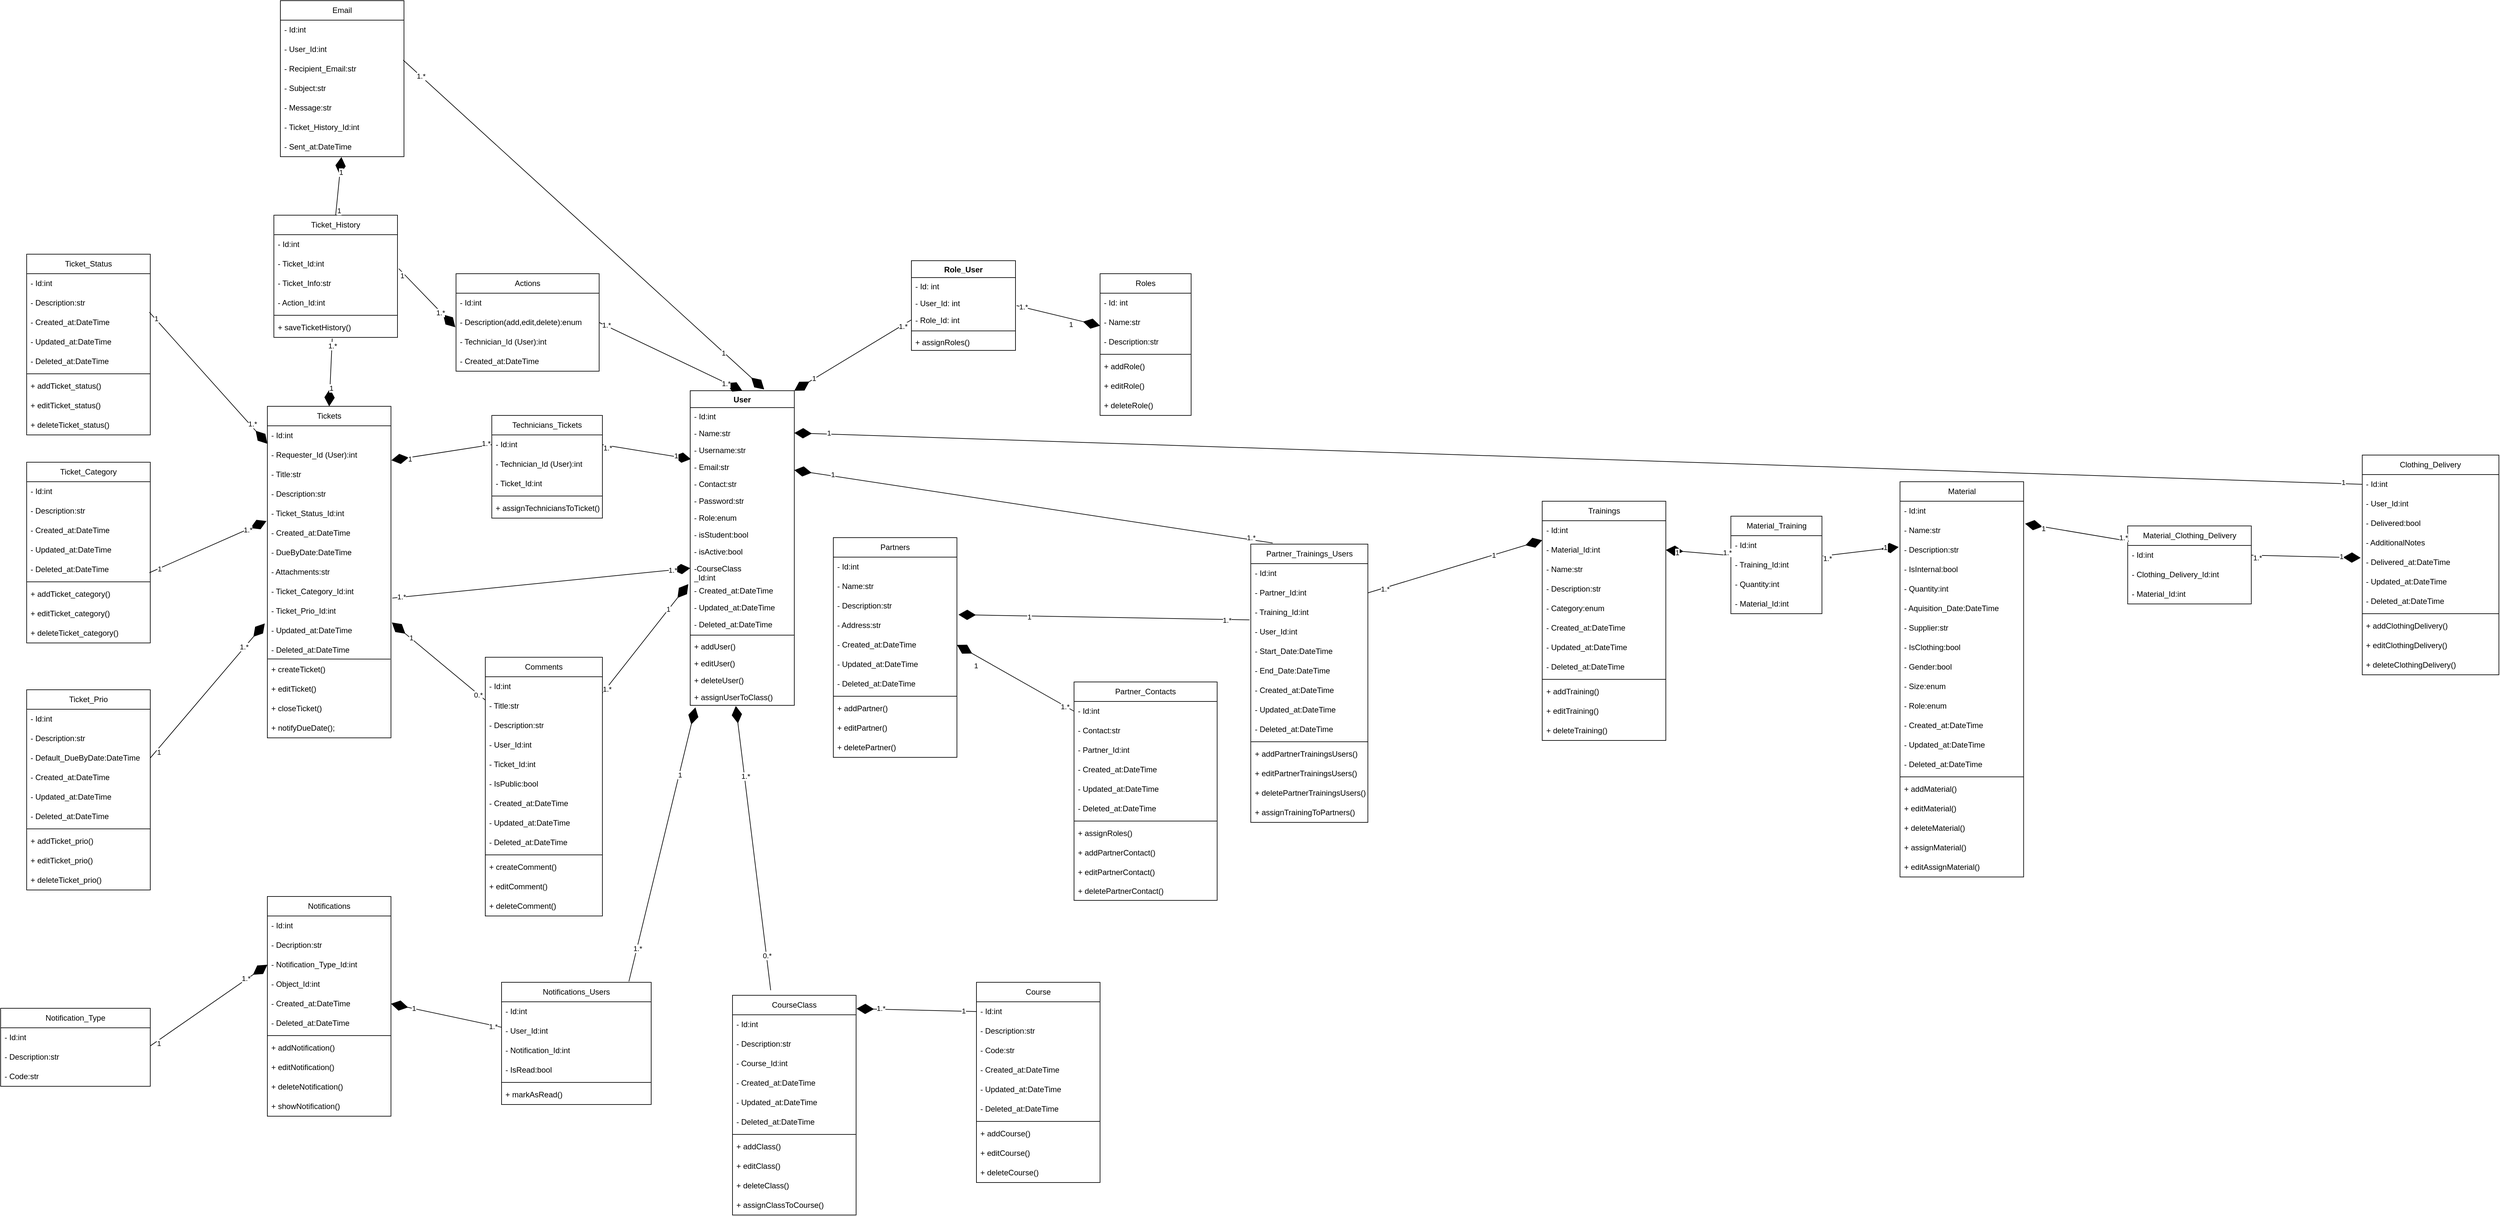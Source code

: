 <mxfile>
    <diagram id="R060H4eGqaMhisFnNpRI" name="Page-1">
        <mxGraphModel dx="2822" dy="2032" grid="1" gridSize="10" guides="1" tooltips="1" connect="1" arrows="1" fold="1" page="1" pageScale="1" pageWidth="850" pageHeight="1100" math="0" shadow="0">
            <root>
                <mxCell id="0"/>
                <mxCell id="1" parent="0"/>
                <mxCell id="2" value="User" style="swimlane;fontStyle=1;align=center;verticalAlign=top;childLayout=stackLayout;horizontal=1;startSize=26;horizontalStack=0;resizeParent=1;resizeParentMax=0;resizeLast=0;collapsible=1;marginBottom=0;" parent="1" vertex="1">
                    <mxGeometry x="360" y="110" width="160" height="484" as="geometry"/>
                </mxCell>
                <mxCell id="3" value="- Id:int" style="text;strokeColor=none;fillColor=none;align=left;verticalAlign=top;spacingLeft=4;spacingRight=4;overflow=hidden;rotatable=0;points=[[0,0.5],[1,0.5]];portConstraint=eastwest;" parent="2" vertex="1">
                    <mxGeometry y="26" width="160" height="26" as="geometry"/>
                </mxCell>
                <mxCell id="6" value="- Name:str" style="text;strokeColor=none;fillColor=none;align=left;verticalAlign=top;spacingLeft=4;spacingRight=4;overflow=hidden;rotatable=0;points=[[0,0.5],[1,0.5]];portConstraint=eastwest;" parent="2" vertex="1">
                    <mxGeometry y="52" width="160" height="26" as="geometry"/>
                </mxCell>
                <mxCell id="7" value="- Username:str" style="text;strokeColor=none;fillColor=none;align=left;verticalAlign=top;spacingLeft=4;spacingRight=4;overflow=hidden;rotatable=0;points=[[0,0.5],[1,0.5]];portConstraint=eastwest;" parent="2" vertex="1">
                    <mxGeometry y="78" width="160" height="26" as="geometry"/>
                </mxCell>
                <mxCell id="8" value="- Email:str" style="text;strokeColor=none;fillColor=none;align=left;verticalAlign=top;spacingLeft=4;spacingRight=4;overflow=hidden;rotatable=0;points=[[0,0.5],[1,0.5]];portConstraint=eastwest;" parent="2" vertex="1">
                    <mxGeometry y="104" width="160" height="26" as="geometry"/>
                </mxCell>
                <mxCell id="9" value="- Contact:str" style="text;strokeColor=none;fillColor=none;align=left;verticalAlign=top;spacingLeft=4;spacingRight=4;overflow=hidden;rotatable=0;points=[[0,0.5],[1,0.5]];portConstraint=eastwest;" parent="2" vertex="1">
                    <mxGeometry y="130" width="160" height="26" as="geometry"/>
                </mxCell>
                <mxCell id="10" value="- Password:str" style="text;strokeColor=none;fillColor=none;align=left;verticalAlign=top;spacingLeft=4;spacingRight=4;overflow=hidden;rotatable=0;points=[[0,0.5],[1,0.5]];portConstraint=eastwest;" parent="2" vertex="1">
                    <mxGeometry y="156" width="160" height="26" as="geometry"/>
                </mxCell>
                <mxCell id="11" value="- Role:enum" style="text;strokeColor=none;fillColor=none;align=left;verticalAlign=top;spacingLeft=4;spacingRight=4;overflow=hidden;rotatable=0;points=[[0,0.5],[1,0.5]];portConstraint=eastwest;" parent="2" vertex="1">
                    <mxGeometry y="182" width="160" height="26" as="geometry"/>
                </mxCell>
                <mxCell id="13" value="- isStudent:bool" style="text;strokeColor=none;fillColor=none;align=left;verticalAlign=top;spacingLeft=4;spacingRight=4;overflow=hidden;rotatable=0;points=[[0,0.5],[1,0.5]];portConstraint=eastwest;" parent="2" vertex="1">
                    <mxGeometry y="208" width="160" height="26" as="geometry"/>
                </mxCell>
                <mxCell id="209" value="- isActive:bool" style="text;strokeColor=none;fillColor=none;align=left;verticalAlign=top;spacingLeft=4;spacingRight=4;overflow=hidden;rotatable=0;points=[[0,0.5],[1,0.5]];portConstraint=eastwest;" parent="2" vertex="1">
                    <mxGeometry y="234" width="160" height="26" as="geometry"/>
                </mxCell>
                <mxCell id="15" value="-CourseClass&#10;_Id:int" style="text;strokeColor=none;fillColor=none;align=left;verticalAlign=top;spacingLeft=4;spacingRight=4;overflow=hidden;rotatable=0;points=[[0,0.5],[1,0.5]];portConstraint=eastwest;" parent="2" vertex="1">
                    <mxGeometry y="260" width="160" height="34" as="geometry"/>
                </mxCell>
                <mxCell id="16" value="- Created_at:DateTime" style="text;strokeColor=none;fillColor=none;align=left;verticalAlign=top;spacingLeft=4;spacingRight=4;overflow=hidden;rotatable=0;points=[[0,0.5],[1,0.5]];portConstraint=eastwest;" parent="2" vertex="1">
                    <mxGeometry y="294" width="160" height="26" as="geometry"/>
                </mxCell>
                <mxCell id="17" value="- Updated_at:DateTime" style="text;strokeColor=none;fillColor=none;align=left;verticalAlign=top;spacingLeft=4;spacingRight=4;overflow=hidden;rotatable=0;points=[[0,0.5],[1,0.5]];portConstraint=eastwest;" parent="2" vertex="1">
                    <mxGeometry y="320" width="160" height="26" as="geometry"/>
                </mxCell>
                <mxCell id="18" value="- Deleted_at:DateTime" style="text;strokeColor=none;fillColor=none;align=left;verticalAlign=top;spacingLeft=4;spacingRight=4;overflow=hidden;rotatable=0;points=[[0,0.5],[1,0.5]];portConstraint=eastwest;" parent="2" vertex="1">
                    <mxGeometry y="346" width="160" height="26" as="geometry"/>
                </mxCell>
                <mxCell id="4" value="" style="line;strokeWidth=1;fillColor=none;align=left;verticalAlign=middle;spacingTop=-1;spacingLeft=3;spacingRight=3;rotatable=0;labelPosition=right;points=[];portConstraint=eastwest;strokeColor=inherit;" parent="2" vertex="1">
                    <mxGeometry y="372" width="160" height="8" as="geometry"/>
                </mxCell>
                <mxCell id="226" value="+ addUser()" style="text;strokeColor=none;fillColor=none;align=left;verticalAlign=top;spacingLeft=4;spacingRight=4;overflow=hidden;rotatable=0;points=[[0,0.5],[1,0.5]];portConstraint=eastwest;" parent="2" vertex="1">
                    <mxGeometry y="380" width="160" height="26" as="geometry"/>
                </mxCell>
                <mxCell id="227" value="+ editUser()" style="text;strokeColor=none;fillColor=none;align=left;verticalAlign=top;spacingLeft=4;spacingRight=4;overflow=hidden;rotatable=0;points=[[0,0.5],[1,0.5]];portConstraint=eastwest;" parent="2" vertex="1">
                    <mxGeometry y="406" width="160" height="26" as="geometry"/>
                </mxCell>
                <mxCell id="5" value="+ deleteUser()" style="text;strokeColor=none;fillColor=none;align=left;verticalAlign=top;spacingLeft=4;spacingRight=4;overflow=hidden;rotatable=0;points=[[0,0.5],[1,0.5]];portConstraint=eastwest;" parent="2" vertex="1">
                    <mxGeometry y="432" width="160" height="26" as="geometry"/>
                </mxCell>
                <mxCell id="213" value="+ assignUserToClass()" style="text;strokeColor=none;fillColor=none;align=left;verticalAlign=top;spacingLeft=4;spacingRight=4;overflow=hidden;rotatable=0;points=[[0,0.5],[1,0.5]];portConstraint=eastwest;" parent="2" vertex="1">
                    <mxGeometry y="458" width="160" height="26" as="geometry"/>
                </mxCell>
                <mxCell id="19" value="Role_User" style="swimlane;fontStyle=1;align=center;verticalAlign=top;childLayout=stackLayout;horizontal=1;startSize=26;horizontalStack=0;resizeParent=1;resizeParentMax=0;resizeLast=0;collapsible=1;marginBottom=0;" parent="1" vertex="1">
                    <mxGeometry x="700" y="-90" width="160" height="138" as="geometry"/>
                </mxCell>
                <mxCell id="20" value="- Id: int" style="text;strokeColor=none;fillColor=none;align=left;verticalAlign=top;spacingLeft=4;spacingRight=4;overflow=hidden;rotatable=0;points=[[0,0.5],[1,0.5]];portConstraint=eastwest;" parent="19" vertex="1">
                    <mxGeometry y="26" width="160" height="26" as="geometry"/>
                </mxCell>
                <mxCell id="23" value="- User_Id: int" style="text;strokeColor=none;fillColor=none;align=left;verticalAlign=top;spacingLeft=4;spacingRight=4;overflow=hidden;rotatable=0;points=[[0,0.5],[1,0.5]];portConstraint=eastwest;" parent="19" vertex="1">
                    <mxGeometry y="52" width="160" height="26" as="geometry"/>
                </mxCell>
                <mxCell id="24" value="- Role_Id: int" style="text;strokeColor=none;fillColor=none;align=left;verticalAlign=top;spacingLeft=4;spacingRight=4;overflow=hidden;rotatable=0;points=[[0,0.5],[1,0.5]];portConstraint=eastwest;" parent="19" vertex="1">
                    <mxGeometry y="78" width="160" height="26" as="geometry"/>
                </mxCell>
                <mxCell id="21" value="" style="line;strokeWidth=1;fillColor=none;align=left;verticalAlign=middle;spacingTop=-1;spacingLeft=3;spacingRight=3;rotatable=0;labelPosition=right;points=[];portConstraint=eastwest;strokeColor=inherit;" parent="19" vertex="1">
                    <mxGeometry y="104" width="160" height="8" as="geometry"/>
                </mxCell>
                <mxCell id="22" value="+ assignRoles()" style="text;strokeColor=none;fillColor=none;align=left;verticalAlign=top;spacingLeft=4;spacingRight=4;overflow=hidden;rotatable=0;points=[[0,0.5],[1,0.5]];portConstraint=eastwest;" parent="19" vertex="1">
                    <mxGeometry y="112" width="160" height="26" as="geometry"/>
                </mxCell>
                <mxCell id="25" value="Roles" style="swimlane;fontStyle=0;childLayout=stackLayout;horizontal=1;startSize=30;horizontalStack=0;resizeParent=1;resizeParentMax=0;resizeLast=0;collapsible=1;marginBottom=0;whiteSpace=wrap;html=1;" parent="1" vertex="1">
                    <mxGeometry x="990" y="-70" width="140" height="218" as="geometry"/>
                </mxCell>
                <mxCell id="26" value="&lt;span style=&quot;&quot;&gt;- Id: int&lt;/span&gt;" style="text;strokeColor=none;fillColor=none;align=left;verticalAlign=middle;spacingLeft=4;spacingRight=4;overflow=hidden;points=[[0,0.5],[1,0.5]];portConstraint=eastwest;rotatable=0;whiteSpace=wrap;html=1;" parent="25" vertex="1">
                    <mxGeometry y="30" width="140" height="30" as="geometry"/>
                </mxCell>
                <mxCell id="27" value="- Name:str" style="text;strokeColor=none;fillColor=none;align=left;verticalAlign=middle;spacingLeft=4;spacingRight=4;overflow=hidden;points=[[0,0.5],[1,0.5]];portConstraint=eastwest;rotatable=0;whiteSpace=wrap;html=1;" parent="25" vertex="1">
                    <mxGeometry y="60" width="140" height="30" as="geometry"/>
                </mxCell>
                <mxCell id="28" value="- Description:str" style="text;strokeColor=none;fillColor=none;align=left;verticalAlign=middle;spacingLeft=4;spacingRight=4;overflow=hidden;points=[[0,0.5],[1,0.5]];portConstraint=eastwest;rotatable=0;whiteSpace=wrap;html=1;" parent="25" vertex="1">
                    <mxGeometry y="90" width="140" height="30" as="geometry"/>
                </mxCell>
                <mxCell id="248" value="" style="line;strokeWidth=1;fillColor=none;align=left;verticalAlign=middle;spacingTop=-1;spacingLeft=3;spacingRight=3;rotatable=0;labelPosition=right;points=[];portConstraint=eastwest;strokeColor=inherit;" parent="25" vertex="1">
                    <mxGeometry y="120" width="140" height="8" as="geometry"/>
                </mxCell>
                <mxCell id="245" value="+&amp;nbsp;addRole()" style="text;strokeColor=none;fillColor=none;align=left;verticalAlign=middle;spacingLeft=4;spacingRight=4;overflow=hidden;points=[[0,0.5],[1,0.5]];portConstraint=eastwest;rotatable=0;whiteSpace=wrap;html=1;" parent="25" vertex="1">
                    <mxGeometry y="128" width="140" height="30" as="geometry"/>
                </mxCell>
                <mxCell id="246" value="+&amp;nbsp;editRole()" style="text;strokeColor=none;fillColor=none;align=left;verticalAlign=middle;spacingLeft=4;spacingRight=4;overflow=hidden;points=[[0,0.5],[1,0.5]];portConstraint=eastwest;rotatable=0;whiteSpace=wrap;html=1;" parent="25" vertex="1">
                    <mxGeometry y="158" width="140" height="30" as="geometry"/>
                </mxCell>
                <mxCell id="247" value="+&amp;nbsp;deleteRole()" style="text;strokeColor=none;fillColor=none;align=left;verticalAlign=middle;spacingLeft=4;spacingRight=4;overflow=hidden;points=[[0,0.5],[1,0.5]];portConstraint=eastwest;rotatable=0;whiteSpace=wrap;html=1;" parent="25" vertex="1">
                    <mxGeometry y="188" width="140" height="30" as="geometry"/>
                </mxCell>
                <mxCell id="29" value="Comments" style="swimlane;fontStyle=0;childLayout=stackLayout;horizontal=1;startSize=30;horizontalStack=0;resizeParent=1;resizeParentMax=0;resizeLast=0;collapsible=1;marginBottom=0;whiteSpace=wrap;html=1;" parent="1" vertex="1">
                    <mxGeometry x="45" y="520" width="180" height="398" as="geometry"/>
                </mxCell>
                <mxCell id="30" value="- Id:int" style="text;strokeColor=none;fillColor=none;align=left;verticalAlign=middle;spacingLeft=4;spacingRight=4;overflow=hidden;points=[[0,0.5],[1,0.5]];portConstraint=eastwest;rotatable=0;whiteSpace=wrap;html=1;" parent="29" vertex="1">
                    <mxGeometry y="30" width="180" height="30" as="geometry"/>
                </mxCell>
                <mxCell id="31" value="- Title:str" style="text;strokeColor=none;fillColor=none;align=left;verticalAlign=middle;spacingLeft=4;spacingRight=4;overflow=hidden;points=[[0,0.5],[1,0.5]];portConstraint=eastwest;rotatable=0;whiteSpace=wrap;html=1;" parent="29" vertex="1">
                    <mxGeometry y="60" width="180" height="30" as="geometry"/>
                </mxCell>
                <mxCell id="32" value="- Description:str" style="text;strokeColor=none;fillColor=none;align=left;verticalAlign=middle;spacingLeft=4;spacingRight=4;overflow=hidden;points=[[0,0.5],[1,0.5]];portConstraint=eastwest;rotatable=0;whiteSpace=wrap;html=1;" parent="29" vertex="1">
                    <mxGeometry y="90" width="180" height="30" as="geometry"/>
                </mxCell>
                <mxCell id="33" value="- User_Id:int" style="text;strokeColor=none;fillColor=none;align=left;verticalAlign=middle;spacingLeft=4;spacingRight=4;overflow=hidden;points=[[0,0.5],[1,0.5]];portConstraint=eastwest;rotatable=0;whiteSpace=wrap;html=1;" parent="29" vertex="1">
                    <mxGeometry y="120" width="180" height="30" as="geometry"/>
                </mxCell>
                <mxCell id="34" value="- Ticket_Id:int" style="text;strokeColor=none;fillColor=none;align=left;verticalAlign=middle;spacingLeft=4;spacingRight=4;overflow=hidden;points=[[0,0.5],[1,0.5]];portConstraint=eastwest;rotatable=0;whiteSpace=wrap;html=1;" parent="29" vertex="1">
                    <mxGeometry y="150" width="180" height="30" as="geometry"/>
                </mxCell>
                <mxCell id="35" value="- IsPublic:bool" style="text;strokeColor=none;fillColor=none;align=left;verticalAlign=middle;spacingLeft=4;spacingRight=4;overflow=hidden;points=[[0,0.5],[1,0.5]];portConstraint=eastwest;rotatable=0;whiteSpace=wrap;html=1;" parent="29" vertex="1">
                    <mxGeometry y="180" width="180" height="30" as="geometry"/>
                </mxCell>
                <mxCell id="36" value="- Created_at:DateTime" style="text;strokeColor=none;fillColor=none;align=left;verticalAlign=middle;spacingLeft=4;spacingRight=4;overflow=hidden;points=[[0,0.5],[1,0.5]];portConstraint=eastwest;rotatable=0;whiteSpace=wrap;html=1;" parent="29" vertex="1">
                    <mxGeometry y="210" width="180" height="30" as="geometry"/>
                </mxCell>
                <mxCell id="37" value="- Updated_at:DateTime" style="text;strokeColor=none;fillColor=none;align=left;verticalAlign=middle;spacingLeft=4;spacingRight=4;overflow=hidden;points=[[0,0.5],[1,0.5]];portConstraint=eastwest;rotatable=0;whiteSpace=wrap;html=1;" parent="29" vertex="1">
                    <mxGeometry y="240" width="180" height="30" as="geometry"/>
                </mxCell>
                <mxCell id="38" value="- Deleted_at:DateTime" style="text;strokeColor=none;fillColor=none;align=left;verticalAlign=middle;spacingLeft=4;spacingRight=4;overflow=hidden;points=[[0,0.5],[1,0.5]];portConstraint=eastwest;rotatable=0;whiteSpace=wrap;html=1;" parent="29" vertex="1">
                    <mxGeometry y="270" width="180" height="30" as="geometry"/>
                </mxCell>
                <mxCell id="265" value="" style="line;strokeWidth=1;fillColor=none;align=left;verticalAlign=middle;spacingTop=-1;spacingLeft=3;spacingRight=3;rotatable=0;labelPosition=right;points=[];portConstraint=eastwest;strokeColor=inherit;" parent="29" vertex="1">
                    <mxGeometry y="300" width="180" height="8" as="geometry"/>
                </mxCell>
                <mxCell id="262" value="+&amp;nbsp;createComment()" style="text;strokeColor=none;fillColor=none;align=left;verticalAlign=middle;spacingLeft=4;spacingRight=4;overflow=hidden;points=[[0,0.5],[1,0.5]];portConstraint=eastwest;rotatable=0;whiteSpace=wrap;html=1;" parent="29" vertex="1">
                    <mxGeometry y="308" width="180" height="30" as="geometry"/>
                </mxCell>
                <mxCell id="263" value="+&amp;nbsp;editComment()" style="text;strokeColor=none;fillColor=none;align=left;verticalAlign=middle;spacingLeft=4;spacingRight=4;overflow=hidden;points=[[0,0.5],[1,0.5]];portConstraint=eastwest;rotatable=0;whiteSpace=wrap;html=1;" parent="29" vertex="1">
                    <mxGeometry y="338" width="180" height="30" as="geometry"/>
                </mxCell>
                <mxCell id="264" value="+&amp;nbsp;deleteComment()" style="text;strokeColor=none;fillColor=none;align=left;verticalAlign=middle;spacingLeft=4;spacingRight=4;overflow=hidden;points=[[0,0.5],[1,0.5]];portConstraint=eastwest;rotatable=0;whiteSpace=wrap;html=1;" parent="29" vertex="1">
                    <mxGeometry y="368" width="180" height="30" as="geometry"/>
                </mxCell>
                <mxCell id="39" value="Tickets" style="swimlane;fontStyle=0;childLayout=stackLayout;horizontal=1;startSize=30;horizontalStack=0;resizeParent=1;resizeParentMax=0;resizeLast=0;collapsible=1;marginBottom=0;whiteSpace=wrap;html=1;" parent="1" vertex="1">
                    <mxGeometry x="-290" y="134" width="190" height="510" as="geometry"/>
                </mxCell>
                <mxCell id="40" value="- Id:int" style="text;strokeColor=none;fillColor=none;align=left;verticalAlign=middle;spacingLeft=4;spacingRight=4;overflow=hidden;points=[[0,0.5],[1,0.5]];portConstraint=eastwest;rotatable=0;whiteSpace=wrap;html=1;" parent="39" vertex="1">
                    <mxGeometry y="30" width="190" height="30" as="geometry"/>
                </mxCell>
                <mxCell id="41" value="- Requester_Id (User):int" style="text;strokeColor=none;fillColor=none;align=left;verticalAlign=middle;spacingLeft=4;spacingRight=4;overflow=hidden;points=[[0,0.5],[1,0.5]];portConstraint=eastwest;rotatable=0;whiteSpace=wrap;html=1;" parent="39" vertex="1">
                    <mxGeometry y="60" width="190" height="30" as="geometry"/>
                </mxCell>
                <mxCell id="42" value="- Title:str" style="text;strokeColor=none;fillColor=none;align=left;verticalAlign=middle;spacingLeft=4;spacingRight=4;overflow=hidden;points=[[0,0.5],[1,0.5]];portConstraint=eastwest;rotatable=0;whiteSpace=wrap;html=1;" parent="39" vertex="1">
                    <mxGeometry y="90" width="190" height="30" as="geometry"/>
                </mxCell>
                <mxCell id="43" value="- Description:str" style="text;strokeColor=none;fillColor=none;align=left;verticalAlign=middle;spacingLeft=4;spacingRight=4;overflow=hidden;points=[[0,0.5],[1,0.5]];portConstraint=eastwest;rotatable=0;whiteSpace=wrap;html=1;" parent="39" vertex="1">
                    <mxGeometry y="120" width="190" height="30" as="geometry"/>
                </mxCell>
                <mxCell id="46" value="- Ticket_Status_Id:int" style="text;strokeColor=none;fillColor=none;align=left;verticalAlign=middle;spacingLeft=4;spacingRight=4;overflow=hidden;points=[[0,0.5],[1,0.5]];portConstraint=eastwest;rotatable=0;whiteSpace=wrap;html=1;" parent="39" vertex="1">
                    <mxGeometry y="150" width="190" height="30" as="geometry"/>
                </mxCell>
                <mxCell id="47" value="- Created_at:DateTime" style="text;strokeColor=none;fillColor=none;align=left;verticalAlign=middle;spacingLeft=4;spacingRight=4;overflow=hidden;points=[[0,0.5],[1,0.5]];portConstraint=eastwest;rotatable=0;whiteSpace=wrap;html=1;" parent="39" vertex="1">
                    <mxGeometry y="180" width="190" height="30" as="geometry"/>
                </mxCell>
                <mxCell id="48" value="- DueByDate:DateTime" style="text;strokeColor=none;fillColor=none;align=left;verticalAlign=middle;spacingLeft=4;spacingRight=4;overflow=hidden;points=[[0,0.5],[1,0.5]];portConstraint=eastwest;rotatable=0;whiteSpace=wrap;html=1;" parent="39" vertex="1">
                    <mxGeometry y="210" width="190" height="30" as="geometry"/>
                </mxCell>
                <mxCell id="49" value="- Attachments:str" style="text;strokeColor=none;fillColor=none;align=left;verticalAlign=middle;spacingLeft=4;spacingRight=4;overflow=hidden;points=[[0,0.5],[1,0.5]];portConstraint=eastwest;rotatable=0;whiteSpace=wrap;html=1;" parent="39" vertex="1">
                    <mxGeometry y="240" width="190" height="30" as="geometry"/>
                </mxCell>
                <mxCell id="51" value="- Ticket_Category_Id:int" style="text;strokeColor=none;fillColor=none;align=left;verticalAlign=middle;spacingLeft=4;spacingRight=4;overflow=hidden;points=[[0,0.5],[1,0.5]];portConstraint=eastwest;rotatable=0;whiteSpace=wrap;html=1;" parent="39" vertex="1">
                    <mxGeometry y="270" width="190" height="30" as="geometry"/>
                </mxCell>
                <mxCell id="52" value="- Ticket_Prio_Id:int" style="text;strokeColor=none;fillColor=none;align=left;verticalAlign=middle;spacingLeft=4;spacingRight=4;overflow=hidden;points=[[0,0.5],[1,0.5]];portConstraint=eastwest;rotatable=0;whiteSpace=wrap;html=1;" parent="39" vertex="1">
                    <mxGeometry y="300" width="190" height="30" as="geometry"/>
                </mxCell>
                <mxCell id="53" value="- Updated_at:DateTime" style="text;strokeColor=none;fillColor=none;align=left;verticalAlign=middle;spacingLeft=4;spacingRight=4;overflow=hidden;points=[[0,0.5],[1,0.5]];portConstraint=eastwest;rotatable=0;whiteSpace=wrap;html=1;" parent="39" vertex="1">
                    <mxGeometry y="330" width="190" height="30" as="geometry"/>
                </mxCell>
                <mxCell id="54" value="- Deleted_at:DateTime" style="text;strokeColor=none;fillColor=none;align=left;verticalAlign=middle;spacingLeft=4;spacingRight=4;overflow=hidden;points=[[0,0.5],[1,0.5]];portConstraint=eastwest;rotatable=0;whiteSpace=wrap;html=1;" parent="39" vertex="1">
                    <mxGeometry y="360" width="190" height="30" as="geometry"/>
                </mxCell>
                <mxCell id="224" value="+ createTicket()" style="text;strokeColor=none;fillColor=none;align=left;verticalAlign=middle;spacingLeft=4;spacingRight=4;overflow=hidden;points=[[0,0.5],[1,0.5]];portConstraint=eastwest;rotatable=0;whiteSpace=wrap;html=1;" parent="39" vertex="1">
                    <mxGeometry y="390" width="190" height="30" as="geometry"/>
                </mxCell>
                <mxCell id="223" value="+&amp;nbsp;editTicket()" style="text;strokeColor=none;fillColor=none;align=left;verticalAlign=middle;spacingLeft=4;spacingRight=4;overflow=hidden;points=[[0,0.5],[1,0.5]];portConstraint=eastwest;rotatable=0;whiteSpace=wrap;html=1;" parent="39" vertex="1">
                    <mxGeometry y="420" width="190" height="30" as="geometry"/>
                </mxCell>
                <mxCell id="222" value="+&amp;nbsp;closeTicket()" style="text;strokeColor=none;fillColor=none;align=left;verticalAlign=middle;spacingLeft=4;spacingRight=4;overflow=hidden;points=[[0,0.5],[1,0.5]];portConstraint=eastwest;rotatable=0;whiteSpace=wrap;html=1;" parent="39" vertex="1">
                    <mxGeometry y="450" width="190" height="30" as="geometry"/>
                </mxCell>
                <mxCell id="203" value="+ notifyDueDate();" style="text;strokeColor=none;fillColor=none;align=left;verticalAlign=middle;spacingLeft=4;spacingRight=4;overflow=hidden;points=[[0,0.5],[1,0.5]];portConstraint=eastwest;rotatable=0;whiteSpace=wrap;html=1;" parent="39" vertex="1">
                    <mxGeometry y="480" width="190" height="30" as="geometry"/>
                </mxCell>
                <mxCell id="204" value="" style="endArrow=none;html=1;exitX=0.004;exitY=0.955;exitDx=0;exitDy=0;exitPerimeter=0;entryX=0.995;entryY=0.962;entryDx=0;entryDy=0;entryPerimeter=0;" parent="39" source="54" target="54" edge="1">
                    <mxGeometry width="50" height="50" relative="1" as="geometry">
                        <mxPoint x="230" y="441" as="sourcePoint"/>
                        <mxPoint x="280" y="391" as="targetPoint"/>
                    </mxGeometry>
                </mxCell>
                <mxCell id="55" value="Technicians_Tickets" style="swimlane;fontStyle=0;childLayout=stackLayout;horizontal=1;startSize=30;horizontalStack=0;resizeParent=1;resizeParentMax=0;resizeLast=0;collapsible=1;marginBottom=0;whiteSpace=wrap;html=1;" parent="1" vertex="1">
                    <mxGeometry x="55" y="148" width="170" height="158" as="geometry"/>
                </mxCell>
                <mxCell id="56" value="- Id:int" style="text;strokeColor=none;fillColor=none;align=left;verticalAlign=middle;spacingLeft=4;spacingRight=4;overflow=hidden;points=[[0,0.5],[1,0.5]];portConstraint=eastwest;rotatable=0;whiteSpace=wrap;html=1;" parent="55" vertex="1">
                    <mxGeometry y="30" width="170" height="30" as="geometry"/>
                </mxCell>
                <mxCell id="57" value="- Technician_Id (User):int" style="text;strokeColor=none;fillColor=none;align=left;verticalAlign=middle;spacingLeft=4;spacingRight=4;overflow=hidden;points=[[0,0.5],[1,0.5]];portConstraint=eastwest;rotatable=0;whiteSpace=wrap;html=1;" parent="55" vertex="1">
                    <mxGeometry y="60" width="170" height="30" as="geometry"/>
                </mxCell>
                <mxCell id="58" value="- Ticket_Id:int" style="text;strokeColor=none;fillColor=none;align=left;verticalAlign=middle;spacingLeft=4;spacingRight=4;overflow=hidden;points=[[0,0.5],[1,0.5]];portConstraint=eastwest;rotatable=0;whiteSpace=wrap;html=1;" parent="55" vertex="1">
                    <mxGeometry y="90" width="170" height="30" as="geometry"/>
                </mxCell>
                <mxCell id="219" value="" style="line;strokeWidth=1;fillColor=none;align=left;verticalAlign=middle;spacingTop=-1;spacingLeft=3;spacingRight=3;rotatable=0;labelPosition=right;points=[];portConstraint=eastwest;strokeColor=inherit;" parent="55" vertex="1">
                    <mxGeometry y="120" width="170" height="8" as="geometry"/>
                </mxCell>
                <mxCell id="218" value="+&amp;nbsp;assignTechniciansToTicket()" style="text;strokeColor=none;fillColor=none;align=left;verticalAlign=middle;spacingLeft=4;spacingRight=4;overflow=hidden;points=[[0,0.5],[1,0.5]];portConstraint=eastwest;rotatable=0;whiteSpace=wrap;html=1;" parent="55" vertex="1">
                    <mxGeometry y="128" width="170" height="30" as="geometry"/>
                </mxCell>
                <mxCell id="59" value="Ticket_Status" style="swimlane;fontStyle=0;childLayout=stackLayout;horizontal=1;startSize=30;horizontalStack=0;resizeParent=1;resizeParentMax=0;resizeLast=0;collapsible=1;marginBottom=0;whiteSpace=wrap;html=1;" parent="1" vertex="1">
                    <mxGeometry x="-660" y="-100" width="190" height="278" as="geometry"/>
                </mxCell>
                <mxCell id="60" value="- Id:int" style="text;strokeColor=none;fillColor=none;align=left;verticalAlign=middle;spacingLeft=4;spacingRight=4;overflow=hidden;points=[[0,0.5],[1,0.5]];portConstraint=eastwest;rotatable=0;whiteSpace=wrap;html=1;" parent="59" vertex="1">
                    <mxGeometry y="30" width="190" height="30" as="geometry"/>
                </mxCell>
                <mxCell id="61" value="- Description:str" style="text;strokeColor=none;fillColor=none;align=left;verticalAlign=middle;spacingLeft=4;spacingRight=4;overflow=hidden;points=[[0,0.5],[1,0.5]];portConstraint=eastwest;rotatable=0;whiteSpace=wrap;html=1;" parent="59" vertex="1">
                    <mxGeometry y="60" width="190" height="30" as="geometry"/>
                </mxCell>
                <mxCell id="63" value="- Created_at:DateTime" style="text;strokeColor=none;fillColor=none;align=left;verticalAlign=middle;spacingLeft=4;spacingRight=4;overflow=hidden;points=[[0,0.5],[1,0.5]];portConstraint=eastwest;rotatable=0;whiteSpace=wrap;html=1;" parent="59" vertex="1">
                    <mxGeometry y="90" width="190" height="30" as="geometry"/>
                </mxCell>
                <mxCell id="64" value="- Updated_at:DateTime" style="text;strokeColor=none;fillColor=none;align=left;verticalAlign=middle;spacingLeft=4;spacingRight=4;overflow=hidden;points=[[0,0.5],[1,0.5]];portConstraint=eastwest;rotatable=0;whiteSpace=wrap;html=1;" parent="59" vertex="1">
                    <mxGeometry y="120" width="190" height="30" as="geometry"/>
                </mxCell>
                <mxCell id="249" value="- Deleted_at:DateTime" style="text;strokeColor=none;fillColor=none;align=left;verticalAlign=middle;spacingLeft=4;spacingRight=4;overflow=hidden;points=[[0,0.5],[1,0.5]];portConstraint=eastwest;rotatable=0;whiteSpace=wrap;html=1;" parent="59" vertex="1">
                    <mxGeometry y="150" width="190" height="30" as="geometry"/>
                </mxCell>
                <mxCell id="252" value="" style="line;strokeWidth=1;fillColor=none;align=left;verticalAlign=middle;spacingTop=-1;spacingLeft=3;spacingRight=3;rotatable=0;labelPosition=right;points=[];portConstraint=eastwest;strokeColor=inherit;" parent="59" vertex="1">
                    <mxGeometry y="180" width="190" height="8" as="geometry"/>
                </mxCell>
                <mxCell id="250" value="+&amp;nbsp;addTicket_status()" style="text;strokeColor=none;fillColor=none;align=left;verticalAlign=middle;spacingLeft=4;spacingRight=4;overflow=hidden;points=[[0,0.5],[1,0.5]];portConstraint=eastwest;rotatable=0;whiteSpace=wrap;html=1;" parent="59" vertex="1">
                    <mxGeometry y="188" width="190" height="30" as="geometry"/>
                </mxCell>
                <mxCell id="251" value="+&amp;nbsp;editTicket_status()" style="text;strokeColor=none;fillColor=none;align=left;verticalAlign=middle;spacingLeft=4;spacingRight=4;overflow=hidden;points=[[0,0.5],[1,0.5]];portConstraint=eastwest;rotatable=0;whiteSpace=wrap;html=1;" parent="59" vertex="1">
                    <mxGeometry y="218" width="190" height="30" as="geometry"/>
                </mxCell>
                <mxCell id="65" value="+&amp;nbsp;deleteTicket_status()" style="text;strokeColor=none;fillColor=none;align=left;verticalAlign=middle;spacingLeft=4;spacingRight=4;overflow=hidden;points=[[0,0.5],[1,0.5]];portConstraint=eastwest;rotatable=0;whiteSpace=wrap;html=1;" parent="59" vertex="1">
                    <mxGeometry y="248" width="190" height="30" as="geometry"/>
                </mxCell>
                <mxCell id="66" value="Ticket_Category" style="swimlane;fontStyle=0;childLayout=stackLayout;horizontal=1;startSize=30;horizontalStack=0;resizeParent=1;resizeParentMax=0;resizeLast=0;collapsible=1;marginBottom=0;whiteSpace=wrap;html=1;" parent="1" vertex="1">
                    <mxGeometry x="-660" y="220" width="190" height="278" as="geometry"/>
                </mxCell>
                <mxCell id="67" value="- Id:int" style="text;strokeColor=none;fillColor=none;align=left;verticalAlign=middle;spacingLeft=4;spacingRight=4;overflow=hidden;points=[[0,0.5],[1,0.5]];portConstraint=eastwest;rotatable=0;whiteSpace=wrap;html=1;" parent="66" vertex="1">
                    <mxGeometry y="30" width="190" height="30" as="geometry"/>
                </mxCell>
                <mxCell id="68" value="- Description:str" style="text;strokeColor=none;fillColor=none;align=left;verticalAlign=middle;spacingLeft=4;spacingRight=4;overflow=hidden;points=[[0,0.5],[1,0.5]];portConstraint=eastwest;rotatable=0;whiteSpace=wrap;html=1;" parent="66" vertex="1">
                    <mxGeometry y="60" width="190" height="30" as="geometry"/>
                </mxCell>
                <mxCell id="70" value="- Created_at:DateTime" style="text;strokeColor=none;fillColor=none;align=left;verticalAlign=middle;spacingLeft=4;spacingRight=4;overflow=hidden;points=[[0,0.5],[1,0.5]];portConstraint=eastwest;rotatable=0;whiteSpace=wrap;html=1;" parent="66" vertex="1">
                    <mxGeometry y="90" width="190" height="30" as="geometry"/>
                </mxCell>
                <mxCell id="71" value="- Updated_at:DateTime" style="text;strokeColor=none;fillColor=none;align=left;verticalAlign=middle;spacingLeft=4;spacingRight=4;overflow=hidden;points=[[0,0.5],[1,0.5]];portConstraint=eastwest;rotatable=0;whiteSpace=wrap;html=1;" parent="66" vertex="1">
                    <mxGeometry y="120" width="190" height="30" as="geometry"/>
                </mxCell>
                <mxCell id="253" value="- Deleted_at:DateTime" style="text;strokeColor=none;fillColor=none;align=left;verticalAlign=middle;spacingLeft=4;spacingRight=4;overflow=hidden;points=[[0,0.5],[1,0.5]];portConstraint=eastwest;rotatable=0;whiteSpace=wrap;html=1;" parent="66" vertex="1">
                    <mxGeometry y="150" width="190" height="30" as="geometry"/>
                </mxCell>
                <mxCell id="256" value="" style="line;strokeWidth=1;fillColor=none;align=left;verticalAlign=middle;spacingTop=-1;spacingLeft=3;spacingRight=3;rotatable=0;labelPosition=right;points=[];portConstraint=eastwest;strokeColor=inherit;" parent="66" vertex="1">
                    <mxGeometry y="180" width="190" height="8" as="geometry"/>
                </mxCell>
                <mxCell id="254" value="+ addTicket_category()" style="text;strokeColor=none;fillColor=none;align=left;verticalAlign=middle;spacingLeft=4;spacingRight=4;overflow=hidden;points=[[0,0.5],[1,0.5]];portConstraint=eastwest;rotatable=0;whiteSpace=wrap;html=1;" parent="66" vertex="1">
                    <mxGeometry y="188" width="190" height="30" as="geometry"/>
                </mxCell>
                <mxCell id="255" value="+&amp;nbsp;editTicket_category()" style="text;strokeColor=none;fillColor=none;align=left;verticalAlign=middle;spacingLeft=4;spacingRight=4;overflow=hidden;points=[[0,0.5],[1,0.5]];portConstraint=eastwest;rotatable=0;whiteSpace=wrap;html=1;" parent="66" vertex="1">
                    <mxGeometry y="218" width="190" height="30" as="geometry"/>
                </mxCell>
                <mxCell id="72" value="+&amp;nbsp;deleteTicket_category()" style="text;strokeColor=none;fillColor=none;align=left;verticalAlign=middle;spacingLeft=4;spacingRight=4;overflow=hidden;points=[[0,0.5],[1,0.5]];portConstraint=eastwest;rotatable=0;whiteSpace=wrap;html=1;" parent="66" vertex="1">
                    <mxGeometry y="248" width="190" height="30" as="geometry"/>
                </mxCell>
                <mxCell id="73" value="Ticket_Prio" style="swimlane;fontStyle=0;childLayout=stackLayout;horizontal=1;startSize=30;horizontalStack=0;resizeParent=1;resizeParentMax=0;resizeLast=0;collapsible=1;marginBottom=0;whiteSpace=wrap;html=1;" parent="1" vertex="1">
                    <mxGeometry x="-660" y="570" width="190" height="308" as="geometry"/>
                </mxCell>
                <mxCell id="74" value="- Id:int" style="text;strokeColor=none;fillColor=none;align=left;verticalAlign=middle;spacingLeft=4;spacingRight=4;overflow=hidden;points=[[0,0.5],[1,0.5]];portConstraint=eastwest;rotatable=0;whiteSpace=wrap;html=1;" parent="73" vertex="1">
                    <mxGeometry y="30" width="190" height="30" as="geometry"/>
                </mxCell>
                <mxCell id="75" value="- Description:str" style="text;strokeColor=none;fillColor=none;align=left;verticalAlign=middle;spacingLeft=4;spacingRight=4;overflow=hidden;points=[[0,0.5],[1,0.5]];portConstraint=eastwest;rotatable=0;whiteSpace=wrap;html=1;" parent="73" vertex="1">
                    <mxGeometry y="60" width="190" height="30" as="geometry"/>
                </mxCell>
                <mxCell id="76" value="- Default_DueByDate:DateTime" style="text;strokeColor=none;fillColor=none;align=left;verticalAlign=middle;spacingLeft=4;spacingRight=4;overflow=hidden;points=[[0,0.5],[1,0.5]];portConstraint=eastwest;rotatable=0;whiteSpace=wrap;html=1;" parent="73" vertex="1">
                    <mxGeometry y="90" width="190" height="30" as="geometry"/>
                </mxCell>
                <mxCell id="78" value="- Created_at:DateTime" style="text;strokeColor=none;fillColor=none;align=left;verticalAlign=middle;spacingLeft=4;spacingRight=4;overflow=hidden;points=[[0,0.5],[1,0.5]];portConstraint=eastwest;rotatable=0;whiteSpace=wrap;html=1;" parent="73" vertex="1">
                    <mxGeometry y="120" width="190" height="30" as="geometry"/>
                </mxCell>
                <mxCell id="79" value="- Updated_at:DateTime" style="text;strokeColor=none;fillColor=none;align=left;verticalAlign=middle;spacingLeft=4;spacingRight=4;overflow=hidden;points=[[0,0.5],[1,0.5]];portConstraint=eastwest;rotatable=0;whiteSpace=wrap;html=1;" parent="73" vertex="1">
                    <mxGeometry y="150" width="190" height="30" as="geometry"/>
                </mxCell>
                <mxCell id="80" value="- Deleted_at:DateTime" style="text;strokeColor=none;fillColor=none;align=left;verticalAlign=middle;spacingLeft=4;spacingRight=4;overflow=hidden;points=[[0,0.5],[1,0.5]];portConstraint=eastwest;rotatable=0;whiteSpace=wrap;html=1;" parent="73" vertex="1">
                    <mxGeometry y="180" width="190" height="30" as="geometry"/>
                </mxCell>
                <mxCell id="261" value="" style="line;strokeWidth=1;fillColor=none;align=left;verticalAlign=middle;spacingTop=-1;spacingLeft=3;spacingRight=3;rotatable=0;labelPosition=right;points=[];portConstraint=eastwest;strokeColor=inherit;" parent="73" vertex="1">
                    <mxGeometry y="210" width="190" height="8" as="geometry"/>
                </mxCell>
                <mxCell id="257" value="+&amp;nbsp;addTicket_prio()" style="text;strokeColor=none;fillColor=none;align=left;verticalAlign=middle;spacingLeft=4;spacingRight=4;overflow=hidden;points=[[0,0.5],[1,0.5]];portConstraint=eastwest;rotatable=0;whiteSpace=wrap;html=1;" parent="73" vertex="1">
                    <mxGeometry y="218" width="190" height="30" as="geometry"/>
                </mxCell>
                <mxCell id="258" value="+&amp;nbsp;editTicket_prio()" style="text;strokeColor=none;fillColor=none;align=left;verticalAlign=middle;spacingLeft=4;spacingRight=4;overflow=hidden;points=[[0,0.5],[1,0.5]];portConstraint=eastwest;rotatable=0;whiteSpace=wrap;html=1;" parent="73" vertex="1">
                    <mxGeometry y="248" width="190" height="30" as="geometry"/>
                </mxCell>
                <mxCell id="259" value="+&amp;nbsp;deleteTicket_prio()" style="text;strokeColor=none;fillColor=none;align=left;verticalAlign=middle;spacingLeft=4;spacingRight=4;overflow=hidden;points=[[0,0.5],[1,0.5]];portConstraint=eastwest;rotatable=0;whiteSpace=wrap;html=1;" parent="73" vertex="1">
                    <mxGeometry y="278" width="190" height="30" as="geometry"/>
                </mxCell>
                <mxCell id="81" value="Ticket_History" style="swimlane;fontStyle=0;childLayout=stackLayout;horizontal=1;startSize=30;horizontalStack=0;resizeParent=1;resizeParentMax=0;resizeLast=0;collapsible=1;marginBottom=0;whiteSpace=wrap;html=1;" parent="1" vertex="1">
                    <mxGeometry x="-280" y="-160" width="190" height="188" as="geometry"/>
                </mxCell>
                <mxCell id="82" value="- Id:int" style="text;strokeColor=none;fillColor=none;align=left;verticalAlign=middle;spacingLeft=4;spacingRight=4;overflow=hidden;points=[[0,0.5],[1,0.5]];portConstraint=eastwest;rotatable=0;whiteSpace=wrap;html=1;" parent="81" vertex="1">
                    <mxGeometry y="30" width="190" height="30" as="geometry"/>
                </mxCell>
                <mxCell id="83" value="- Ticket_Id:int" style="text;strokeColor=none;fillColor=none;align=left;verticalAlign=middle;spacingLeft=4;spacingRight=4;overflow=hidden;points=[[0,0.5],[1,0.5]];portConstraint=eastwest;rotatable=0;whiteSpace=wrap;html=1;" parent="81" vertex="1">
                    <mxGeometry y="60" width="190" height="30" as="geometry"/>
                </mxCell>
                <mxCell id="84" value="- Ticket_Info:str" style="text;strokeColor=none;fillColor=none;align=left;verticalAlign=middle;spacingLeft=4;spacingRight=4;overflow=hidden;points=[[0,0.5],[1,0.5]];portConstraint=eastwest;rotatable=0;whiteSpace=wrap;html=1;" parent="81" vertex="1">
                    <mxGeometry y="90" width="190" height="30" as="geometry"/>
                </mxCell>
                <mxCell id="220" value="- Action_Id:int" style="text;strokeColor=none;fillColor=none;align=left;verticalAlign=middle;spacingLeft=4;spacingRight=4;overflow=hidden;points=[[0,0.5],[1,0.5]];portConstraint=eastwest;rotatable=0;whiteSpace=wrap;html=1;" parent="81" vertex="1">
                    <mxGeometry y="120" width="190" height="30" as="geometry"/>
                </mxCell>
                <mxCell id="221" value="" style="line;strokeWidth=1;fillColor=none;align=left;verticalAlign=middle;spacingTop=-1;spacingLeft=3;spacingRight=3;rotatable=0;labelPosition=right;points=[];portConstraint=eastwest;strokeColor=inherit;" parent="81" vertex="1">
                    <mxGeometry y="150" width="190" height="8" as="geometry"/>
                </mxCell>
                <mxCell id="85" value="+&amp;nbsp;saveTicketHistory()" style="text;strokeColor=none;fillColor=none;align=left;verticalAlign=middle;spacingLeft=4;spacingRight=4;overflow=hidden;points=[[0,0.5],[1,0.5]];portConstraint=eastwest;rotatable=0;whiteSpace=wrap;html=1;" parent="81" vertex="1">
                    <mxGeometry y="158" width="190" height="30" as="geometry"/>
                </mxCell>
                <mxCell id="86" value="Actions" style="swimlane;fontStyle=0;childLayout=stackLayout;horizontal=1;startSize=30;horizontalStack=0;resizeParent=1;resizeParentMax=0;resizeLast=0;collapsible=1;marginBottom=0;whiteSpace=wrap;html=1;" parent="1" vertex="1">
                    <mxGeometry y="-70" width="220" height="150" as="geometry"/>
                </mxCell>
                <mxCell id="87" value="- Id:int" style="text;strokeColor=none;fillColor=none;align=left;verticalAlign=middle;spacingLeft=4;spacingRight=4;overflow=hidden;points=[[0,0.5],[1,0.5]];portConstraint=eastwest;rotatable=0;whiteSpace=wrap;html=1;" parent="86" vertex="1">
                    <mxGeometry y="30" width="220" height="30" as="geometry"/>
                </mxCell>
                <mxCell id="88" value="- Description(add,edit,delete):enum" style="text;strokeColor=none;fillColor=none;align=left;verticalAlign=middle;spacingLeft=4;spacingRight=4;overflow=hidden;points=[[0,0.5],[1,0.5]];portConstraint=eastwest;rotatable=0;whiteSpace=wrap;html=1;" parent="86" vertex="1">
                    <mxGeometry y="60" width="220" height="30" as="geometry"/>
                </mxCell>
                <mxCell id="89" value="- Technician_Id (User):int" style="text;strokeColor=none;fillColor=none;align=left;verticalAlign=middle;spacingLeft=4;spacingRight=4;overflow=hidden;points=[[0,0.5],[1,0.5]];portConstraint=eastwest;rotatable=0;whiteSpace=wrap;html=1;" parent="86" vertex="1">
                    <mxGeometry y="90" width="220" height="30" as="geometry"/>
                </mxCell>
                <mxCell id="90" value="- Created_at:DateTime" style="text;strokeColor=none;fillColor=none;align=left;verticalAlign=middle;spacingLeft=4;spacingRight=4;overflow=hidden;points=[[0,0.5],[1,0.5]];portConstraint=eastwest;rotatable=0;whiteSpace=wrap;html=1;" parent="86" vertex="1">
                    <mxGeometry y="120" width="220" height="30" as="geometry"/>
                </mxCell>
                <mxCell id="91" value="" style="endArrow=diamondThin;endFill=1;endSize=24;html=1;exitX=1.003;exitY=0.828;exitDx=0;exitDy=0;exitPerimeter=0;entryX=-0.018;entryY=0.135;entryDx=0;entryDy=0;entryPerimeter=0;" parent="1" source="30" target="16" edge="1">
                    <mxGeometry width="160" relative="1" as="geometry">
                        <mxPoint x="100" y="249" as="sourcePoint"/>
                        <mxPoint x="300" y="620" as="targetPoint"/>
                    </mxGeometry>
                </mxCell>
                <mxCell id="295" value="1" style="edgeLabel;html=1;align=center;verticalAlign=middle;resizable=0;points=[];" parent="91" vertex="1" connectable="0">
                    <mxGeometry x="0.536" y="1" relative="1" as="geometry">
                        <mxPoint as="offset"/>
                    </mxGeometry>
                </mxCell>
                <mxCell id="297" value="1.*" style="edgeLabel;html=1;align=center;verticalAlign=middle;resizable=0;points=[];" parent="91" vertex="1" connectable="0">
                    <mxGeometry x="-0.924" y="-1" relative="1" as="geometry">
                        <mxPoint as="offset"/>
                    </mxGeometry>
                </mxCell>
                <mxCell id="92" value="" style="endArrow=diamondThin;endFill=1;endSize=24;html=1;entryX=0;entryY=0.5;entryDx=0;entryDy=0;exitX=1.011;exitY=0.833;exitDx=0;exitDy=0;exitPerimeter=0;" parent="1" edge="1">
                    <mxGeometry width="160" relative="1" as="geometry">
                        <mxPoint x="-97.91" y="428.99" as="sourcePoint"/>
                        <mxPoint x="360" y="383" as="targetPoint"/>
                    </mxGeometry>
                </mxCell>
                <mxCell id="293" value="1.*" style="edgeLabel;html=1;align=center;verticalAlign=middle;resizable=0;points=[];" parent="92" vertex="1" connectable="0">
                    <mxGeometry x="0.88" relative="1" as="geometry">
                        <mxPoint as="offset"/>
                    </mxGeometry>
                </mxCell>
                <mxCell id="294" value="1.*" style="edgeLabel;html=1;align=center;verticalAlign=middle;resizable=0;points=[];" parent="92" vertex="1" connectable="0">
                    <mxGeometry x="-0.94" y="1" relative="1" as="geometry">
                        <mxPoint as="offset"/>
                    </mxGeometry>
                </mxCell>
                <mxCell id="94" value="" style="endArrow=diamondThin;endFill=1;endSize=24;html=1;entryX=0.5;entryY=0;entryDx=0;entryDy=0;exitX=1;exitY=0.5;exitDx=0;exitDy=0;" parent="1" source="88" target="2" edge="1">
                    <mxGeometry width="160" relative="1" as="geometry">
                        <mxPoint x="330" y="100" as="sourcePoint"/>
                        <mxPoint x="430" y="10" as="targetPoint"/>
                    </mxGeometry>
                </mxCell>
                <mxCell id="287" value="1.*" style="edgeLabel;html=1;align=center;verticalAlign=middle;resizable=0;points=[];" parent="94" vertex="1" connectable="0">
                    <mxGeometry x="-0.902" relative="1" as="geometry">
                        <mxPoint y="-1" as="offset"/>
                    </mxGeometry>
                </mxCell>
                <mxCell id="288" value="1.*" style="edgeLabel;html=1;align=center;verticalAlign=middle;resizable=0;points=[];" parent="94" vertex="1" connectable="0">
                    <mxGeometry x="0.773" relative="1" as="geometry">
                        <mxPoint y="1" as="offset"/>
                    </mxGeometry>
                </mxCell>
                <mxCell id="99" value="" style="endArrow=diamondThin;endFill=1;endSize=24;html=1;exitX=-0.002;exitY=0.189;exitDx=0;exitDy=0;exitPerimeter=0;entryX=1.007;entryY=0.083;entryDx=0;entryDy=0;entryPerimeter=0;" parent="1" source="31" target="53" edge="1">
                    <mxGeometry width="160" relative="1" as="geometry">
                        <mxPoint x="-425" y="749" as="sourcePoint"/>
                        <mxPoint x="-80" y="570" as="targetPoint"/>
                    </mxGeometry>
                </mxCell>
                <mxCell id="298" value="1" style="edgeLabel;html=1;align=center;verticalAlign=middle;resizable=0;points=[];" parent="99" vertex="1" connectable="0">
                    <mxGeometry x="0.595" y="-1" relative="1" as="geometry">
                        <mxPoint as="offset"/>
                    </mxGeometry>
                </mxCell>
                <mxCell id="299" value="0.*" style="edgeLabel;html=1;align=center;verticalAlign=middle;resizable=0;points=[];" parent="99" vertex="1" connectable="0">
                    <mxGeometry x="-0.853" y="1" relative="1" as="geometry">
                        <mxPoint as="offset"/>
                    </mxGeometry>
                </mxCell>
                <mxCell id="100" value="" style="endArrow=diamondThin;endFill=1;endSize=24;html=1;entryX=0;entryY=-0.078;entryDx=0;entryDy=0;entryPerimeter=0;exitX=0.993;exitY=-0.024;exitDx=0;exitDy=0;exitPerimeter=0;" parent="1" target="41" edge="1">
                    <mxGeometry width="160" relative="1" as="geometry">
                        <mxPoint x="-471.33" y="-10.72" as="sourcePoint"/>
                        <mxPoint x="-450.0" y="160" as="targetPoint"/>
                    </mxGeometry>
                </mxCell>
                <mxCell id="277" value="1" style="edgeLabel;html=1;align=center;verticalAlign=middle;resizable=0;points=[];" parent="100" vertex="1" connectable="0">
                    <mxGeometry x="-0.897" y="1" relative="1" as="geometry">
                        <mxPoint as="offset"/>
                    </mxGeometry>
                </mxCell>
                <mxCell id="278" value="1.*" style="edgeLabel;html=1;align=center;verticalAlign=middle;resizable=0;points=[];" parent="100" vertex="1" connectable="0">
                    <mxGeometry x="0.714" y="3" relative="1" as="geometry">
                        <mxPoint as="offset"/>
                    </mxGeometry>
                </mxCell>
                <mxCell id="101" value="" style="endArrow=diamondThin;endFill=1;endSize=24;html=1;entryX=-0.007;entryY=-0.118;entryDx=0;entryDy=0;entryPerimeter=0;exitX=0.993;exitY=-0.024;exitDx=0;exitDy=0;exitPerimeter=0;" parent="1" target="47" edge="1">
                    <mxGeometry width="160" relative="1" as="geometry">
                        <mxPoint x="-471.33" y="390.0" as="sourcePoint"/>
                        <mxPoint x="-290.0" y="452.38" as="targetPoint"/>
                    </mxGeometry>
                </mxCell>
                <mxCell id="279" value="1" style="edgeLabel;html=1;align=center;verticalAlign=middle;resizable=0;points=[];" parent="101" vertex="1" connectable="0">
                    <mxGeometry x="-0.833" y="-1" relative="1" as="geometry">
                        <mxPoint as="offset"/>
                    </mxGeometry>
                </mxCell>
                <mxCell id="280" value="1.*" style="edgeLabel;html=1;align=center;verticalAlign=middle;resizable=0;points=[];" parent="101" vertex="1" connectable="0">
                    <mxGeometry x="0.678" relative="1" as="geometry">
                        <mxPoint as="offset"/>
                    </mxGeometry>
                </mxCell>
                <mxCell id="102" value="" style="endArrow=diamondThin;endFill=1;endSize=24;html=1;entryX=-0.021;entryY=0.133;entryDx=0;entryDy=0;exitX=1;exitY=0.5;exitDx=0;exitDy=0;entryPerimeter=0;" parent="1" source="76" target="53" edge="1">
                    <mxGeometry width="160" relative="1" as="geometry">
                        <mxPoint x="-451.33" y="480.0" as="sourcePoint"/>
                        <mxPoint x="-270.0" y="542.38" as="targetPoint"/>
                    </mxGeometry>
                </mxCell>
                <mxCell id="281" value="1" style="edgeLabel;html=1;align=center;verticalAlign=middle;resizable=0;points=[];" parent="102" vertex="1" connectable="0">
                    <mxGeometry x="-0.886" y="-4" relative="1" as="geometry">
                        <mxPoint as="offset"/>
                    </mxGeometry>
                </mxCell>
                <mxCell id="282" value="1.*" style="edgeLabel;html=1;align=center;verticalAlign=middle;resizable=0;points=[];" parent="102" vertex="1" connectable="0">
                    <mxGeometry x="0.645" y="2" relative="1" as="geometry">
                        <mxPoint as="offset"/>
                    </mxGeometry>
                </mxCell>
                <mxCell id="103" value="" style="endArrow=diamondThin;endFill=1;endSize=24;html=1;exitX=0.472;exitY=1.061;exitDx=0;exitDy=0;exitPerimeter=0;entryX=0.5;entryY=0;entryDx=0;entryDy=0;" parent="1" source="85" target="39" edge="1">
                    <mxGeometry width="160" relative="1" as="geometry">
                        <mxPoint x="-441.33" y="159.28" as="sourcePoint"/>
                        <mxPoint x="-130" y="80" as="targetPoint"/>
                    </mxGeometry>
                </mxCell>
                <mxCell id="283" value="1.*" style="edgeLabel;html=1;align=center;verticalAlign=middle;resizable=0;points=[];" parent="103" vertex="1" connectable="0">
                    <mxGeometry x="-0.793" y="1" relative="1" as="geometry">
                        <mxPoint as="offset"/>
                    </mxGeometry>
                </mxCell>
                <mxCell id="284" value="1" style="edgeLabel;html=1;align=center;verticalAlign=middle;resizable=0;points=[];" parent="103" vertex="1" connectable="0">
                    <mxGeometry x="0.455" y="1" relative="1" as="geometry">
                        <mxPoint as="offset"/>
                    </mxGeometry>
                </mxCell>
                <mxCell id="104" value="" style="endArrow=diamondThin;endFill=1;endSize=24;html=1;exitX=1.011;exitY=0.744;exitDx=0;exitDy=0;exitPerimeter=0;entryX=-0.005;entryY=0.744;entryDx=0;entryDy=0;entryPerimeter=0;" parent="1" source="83" target="88" edge="1">
                    <mxGeometry width="160" relative="1" as="geometry">
                        <mxPoint x="-431.33" y="169.28" as="sourcePoint"/>
                        <mxPoint x="-30" y="-50" as="targetPoint"/>
                    </mxGeometry>
                </mxCell>
                <mxCell id="285" value="1.*" style="edgeLabel;html=1;align=center;verticalAlign=middle;resizable=0;points=[];" parent="104" vertex="1" connectable="0">
                    <mxGeometry x="0.485" y="-1" relative="1" as="geometry">
                        <mxPoint as="offset"/>
                    </mxGeometry>
                </mxCell>
                <mxCell id="286" value="1" style="edgeLabel;html=1;align=center;verticalAlign=middle;resizable=0;points=[];" parent="104" vertex="1" connectable="0">
                    <mxGeometry x="-0.828" y="-4" relative="1" as="geometry">
                        <mxPoint as="offset"/>
                    </mxGeometry>
                </mxCell>
                <mxCell id="105" value="CourseClass" style="swimlane;fontStyle=0;childLayout=stackLayout;horizontal=1;startSize=30;horizontalStack=0;resizeParent=1;resizeParentMax=0;resizeLast=0;collapsible=1;marginBottom=0;whiteSpace=wrap;html=1;" parent="1" vertex="1">
                    <mxGeometry x="425" y="1040" width="190" height="338" as="geometry"/>
                </mxCell>
                <mxCell id="106" value="- Id:int" style="text;strokeColor=none;fillColor=none;align=left;verticalAlign=middle;spacingLeft=4;spacingRight=4;overflow=hidden;points=[[0,0.5],[1,0.5]];portConstraint=eastwest;rotatable=0;whiteSpace=wrap;html=1;" parent="105" vertex="1">
                    <mxGeometry y="30" width="190" height="30" as="geometry"/>
                </mxCell>
                <mxCell id="107" value="- Description:str" style="text;strokeColor=none;fillColor=none;align=left;verticalAlign=middle;spacingLeft=4;spacingRight=4;overflow=hidden;points=[[0,0.5],[1,0.5]];portConstraint=eastwest;rotatable=0;whiteSpace=wrap;html=1;" parent="105" vertex="1">
                    <mxGeometry y="60" width="190" height="30" as="geometry"/>
                </mxCell>
                <mxCell id="108" value="- Course_Id:int" style="text;strokeColor=none;fillColor=none;align=left;verticalAlign=middle;spacingLeft=4;spacingRight=4;overflow=hidden;points=[[0,0.5],[1,0.5]];portConstraint=eastwest;rotatable=0;whiteSpace=wrap;html=1;" parent="105" vertex="1">
                    <mxGeometry y="90" width="190" height="30" as="geometry"/>
                </mxCell>
                <mxCell id="426" value="- Created_at:DateTime" style="text;strokeColor=none;fillColor=none;align=left;verticalAlign=middle;spacingLeft=4;spacingRight=4;overflow=hidden;points=[[0,0.5],[1,0.5]];portConstraint=eastwest;rotatable=0;whiteSpace=wrap;html=1;" parent="105" vertex="1">
                    <mxGeometry y="120" width="190" height="30" as="geometry"/>
                </mxCell>
                <mxCell id="110" value="- Updated_at:DateTime" style="text;strokeColor=none;fillColor=none;align=left;verticalAlign=middle;spacingLeft=4;spacingRight=4;overflow=hidden;points=[[0,0.5],[1,0.5]];portConstraint=eastwest;rotatable=0;whiteSpace=wrap;html=1;" parent="105" vertex="1">
                    <mxGeometry y="150" width="190" height="30" as="geometry"/>
                </mxCell>
                <mxCell id="111" value="- Deleted_at:DateTime" style="text;strokeColor=none;fillColor=none;align=left;verticalAlign=middle;spacingLeft=4;spacingRight=4;overflow=hidden;points=[[0,0.5],[1,0.5]];portConstraint=eastwest;rotatable=0;whiteSpace=wrap;html=1;" parent="105" vertex="1">
                    <mxGeometry y="180" width="190" height="30" as="geometry"/>
                </mxCell>
                <mxCell id="215" value="" style="line;strokeWidth=1;fillColor=none;align=left;verticalAlign=middle;spacingTop=-1;spacingLeft=3;spacingRight=3;rotatable=0;labelPosition=right;points=[];portConstraint=eastwest;strokeColor=inherit;" parent="105" vertex="1">
                    <mxGeometry y="210" width="190" height="8" as="geometry"/>
                </mxCell>
                <mxCell id="244" value="+&amp;nbsp;addClass()" style="text;strokeColor=none;fillColor=none;align=left;verticalAlign=middle;spacingLeft=4;spacingRight=4;overflow=hidden;points=[[0,0.5],[1,0.5]];portConstraint=eastwest;rotatable=0;whiteSpace=wrap;html=1;" parent="105" vertex="1">
                    <mxGeometry y="218" width="190" height="30" as="geometry"/>
                </mxCell>
                <mxCell id="243" value="+&amp;nbsp;editClass()" style="text;strokeColor=none;fillColor=none;align=left;verticalAlign=middle;spacingLeft=4;spacingRight=4;overflow=hidden;points=[[0,0.5],[1,0.5]];portConstraint=eastwest;rotatable=0;whiteSpace=wrap;html=1;" parent="105" vertex="1">
                    <mxGeometry y="248" width="190" height="30" as="geometry"/>
                </mxCell>
                <mxCell id="242" value="+&amp;nbsp;deleteClass()" style="text;strokeColor=none;fillColor=none;align=left;verticalAlign=middle;spacingLeft=4;spacingRight=4;overflow=hidden;points=[[0,0.5],[1,0.5]];portConstraint=eastwest;rotatable=0;whiteSpace=wrap;html=1;" parent="105" vertex="1">
                    <mxGeometry y="278" width="190" height="30" as="geometry"/>
                </mxCell>
                <mxCell id="214" value="+&amp;nbsp;assignClassToCourse()" style="text;strokeColor=none;fillColor=none;align=left;verticalAlign=middle;spacingLeft=4;spacingRight=4;overflow=hidden;points=[[0,0.5],[1,0.5]];portConstraint=eastwest;rotatable=0;whiteSpace=wrap;html=1;" parent="105" vertex="1">
                    <mxGeometry y="308" width="190" height="30" as="geometry"/>
                </mxCell>
                <mxCell id="112" value="Course" style="swimlane;fontStyle=0;childLayout=stackLayout;horizontal=1;startSize=30;horizontalStack=0;resizeParent=1;resizeParentMax=0;resizeLast=0;collapsible=1;marginBottom=0;whiteSpace=wrap;html=1;" parent="1" vertex="1">
                    <mxGeometry x="800" y="1020" width="190" height="308" as="geometry">
                        <mxRectangle x="1190" y="-30" width="80" height="30" as="alternateBounds"/>
                    </mxGeometry>
                </mxCell>
                <mxCell id="113" value="- Id:int" style="text;strokeColor=none;fillColor=none;align=left;verticalAlign=middle;spacingLeft=4;spacingRight=4;overflow=hidden;points=[[0,0.5],[1,0.5]];portConstraint=eastwest;rotatable=0;whiteSpace=wrap;html=1;" parent="112" vertex="1">
                    <mxGeometry y="30" width="190" height="30" as="geometry"/>
                </mxCell>
                <mxCell id="114" value="- Description:str" style="text;strokeColor=none;fillColor=none;align=left;verticalAlign=middle;spacingLeft=4;spacingRight=4;overflow=hidden;points=[[0,0.5],[1,0.5]];portConstraint=eastwest;rotatable=0;whiteSpace=wrap;html=1;" parent="112" vertex="1">
                    <mxGeometry y="60" width="190" height="30" as="geometry"/>
                </mxCell>
                <mxCell id="115" value="- Code:str" style="text;strokeColor=none;fillColor=none;align=left;verticalAlign=middle;spacingLeft=4;spacingRight=4;overflow=hidden;points=[[0,0.5],[1,0.5]];portConstraint=eastwest;rotatable=0;whiteSpace=wrap;html=1;" parent="112" vertex="1">
                    <mxGeometry y="90" width="190" height="30" as="geometry"/>
                </mxCell>
                <mxCell id="117" value="- Created_at:DateTime" style="text;strokeColor=none;fillColor=none;align=left;verticalAlign=middle;spacingLeft=4;spacingRight=4;overflow=hidden;points=[[0,0.5],[1,0.5]];portConstraint=eastwest;rotatable=0;whiteSpace=wrap;html=1;" parent="112" vertex="1">
                    <mxGeometry y="120" width="190" height="30" as="geometry"/>
                </mxCell>
                <mxCell id="118" value="- Updated_at:DateTime" style="text;strokeColor=none;fillColor=none;align=left;verticalAlign=middle;spacingLeft=4;spacingRight=4;overflow=hidden;points=[[0,0.5],[1,0.5]];portConstraint=eastwest;rotatable=0;whiteSpace=wrap;html=1;" parent="112" vertex="1">
                    <mxGeometry y="150" width="190" height="30" as="geometry"/>
                </mxCell>
                <mxCell id="119" value="- Deleted_at:DateTime" style="text;strokeColor=none;fillColor=none;align=left;verticalAlign=middle;spacingLeft=4;spacingRight=4;overflow=hidden;points=[[0,0.5],[1,0.5]];portConstraint=eastwest;rotatable=0;whiteSpace=wrap;html=1;" parent="112" vertex="1">
                    <mxGeometry y="180" width="190" height="30" as="geometry"/>
                </mxCell>
                <mxCell id="269" value="" style="line;strokeWidth=1;fillColor=none;align=left;verticalAlign=middle;spacingTop=-1;spacingLeft=3;spacingRight=3;rotatable=0;labelPosition=right;points=[];portConstraint=eastwest;strokeColor=inherit;" parent="112" vertex="1">
                    <mxGeometry y="210" width="190" height="8" as="geometry"/>
                </mxCell>
                <mxCell id="266" value="+&amp;nbsp;addCourse()" style="text;strokeColor=none;fillColor=none;align=left;verticalAlign=middle;spacingLeft=4;spacingRight=4;overflow=hidden;points=[[0,0.5],[1,0.5]];portConstraint=eastwest;rotatable=0;whiteSpace=wrap;html=1;" parent="112" vertex="1">
                    <mxGeometry y="218" width="190" height="30" as="geometry"/>
                </mxCell>
                <mxCell id="267" value="+&amp;nbsp;editCourse()" style="text;strokeColor=none;fillColor=none;align=left;verticalAlign=middle;spacingLeft=4;spacingRight=4;overflow=hidden;points=[[0,0.5],[1,0.5]];portConstraint=eastwest;rotatable=0;whiteSpace=wrap;html=1;" parent="112" vertex="1">
                    <mxGeometry y="248" width="190" height="30" as="geometry"/>
                </mxCell>
                <mxCell id="268" value="+&amp;nbsp;deleteCourse()" style="text;strokeColor=none;fillColor=none;align=left;verticalAlign=middle;spacingLeft=4;spacingRight=4;overflow=hidden;points=[[0,0.5],[1,0.5]];portConstraint=eastwest;rotatable=0;whiteSpace=wrap;html=1;" parent="112" vertex="1">
                    <mxGeometry y="278" width="190" height="30" as="geometry"/>
                </mxCell>
                <mxCell id="120" value="" style="endArrow=diamondThin;endFill=1;endSize=24;html=1;entryX=0.438;entryY=1.038;entryDx=0;entryDy=0;entryPerimeter=0;exitX=0.309;exitY=-0.023;exitDx=0;exitDy=0;exitPerimeter=0;" parent="1" source="105" target="213" edge="1">
                    <mxGeometry width="160" relative="1" as="geometry">
                        <mxPoint x="478.04" y="720.0" as="sourcePoint"/>
                        <mxPoint x="372.0" y="701.76" as="targetPoint"/>
                    </mxGeometry>
                </mxCell>
                <mxCell id="300" value="1.*" style="edgeLabel;html=1;align=center;verticalAlign=middle;resizable=0;points=[];" parent="120" vertex="1" connectable="0">
                    <mxGeometry x="0.508" y="-1" relative="1" as="geometry">
                        <mxPoint as="offset"/>
                    </mxGeometry>
                </mxCell>
                <mxCell id="301" value="0.*" style="edgeLabel;html=1;align=center;verticalAlign=middle;resizable=0;points=[];" parent="120" vertex="1" connectable="0">
                    <mxGeometry x="-0.756" y="-1" relative="1" as="geometry">
                        <mxPoint as="offset"/>
                    </mxGeometry>
                </mxCell>
                <mxCell id="121" value="" style="endArrow=diamondThin;endFill=1;endSize=24;html=1;entryX=1.003;entryY=0.061;entryDx=0;entryDy=0;entryPerimeter=0;exitX=0;exitY=0.5;exitDx=0;exitDy=0;" parent="1" source="113" target="105" edge="1">
                    <mxGeometry width="160" relative="1" as="geometry">
                        <mxPoint x="760.0" y="728.24" as="sourcePoint"/>
                        <mxPoint x="653.96" y="710" as="targetPoint"/>
                    </mxGeometry>
                </mxCell>
                <mxCell id="302" value="1" style="edgeLabel;html=1;align=center;verticalAlign=middle;resizable=0;points=[];" parent="121" vertex="1" connectable="0">
                    <mxGeometry x="-0.782" y="-1" relative="1" as="geometry">
                        <mxPoint as="offset"/>
                    </mxGeometry>
                </mxCell>
                <mxCell id="303" value="1.*" style="edgeLabel;html=1;align=center;verticalAlign=middle;resizable=0;points=[];" parent="121" vertex="1" connectable="0">
                    <mxGeometry x="0.598" y="-2" relative="1" as="geometry">
                        <mxPoint as="offset"/>
                    </mxGeometry>
                </mxCell>
                <mxCell id="122" value="Partner_Trainings_Users" style="swimlane;fontStyle=0;childLayout=stackLayout;horizontal=1;startSize=30;horizontalStack=0;resizeParent=1;resizeParentMax=0;resizeLast=0;collapsible=1;marginBottom=0;whiteSpace=wrap;html=1;" parent="1" vertex="1">
                    <mxGeometry x="1221.69" y="346" width="180" height="428" as="geometry"/>
                </mxCell>
                <mxCell id="123" value="- Id:int" style="text;strokeColor=none;fillColor=none;align=left;verticalAlign=middle;spacingLeft=4;spacingRight=4;overflow=hidden;points=[[0,0.5],[1,0.5]];portConstraint=eastwest;rotatable=0;whiteSpace=wrap;html=1;" parent="122" vertex="1">
                    <mxGeometry y="30" width="180" height="30" as="geometry"/>
                </mxCell>
                <mxCell id="124" value="- Partner_Id:int" style="text;strokeColor=none;fillColor=none;align=left;verticalAlign=middle;spacingLeft=4;spacingRight=4;overflow=hidden;points=[[0,0.5],[1,0.5]];portConstraint=eastwest;rotatable=0;whiteSpace=wrap;html=1;" parent="122" vertex="1">
                    <mxGeometry y="60" width="180" height="30" as="geometry"/>
                </mxCell>
                <mxCell id="125" value="- Training_Id:int" style="text;strokeColor=none;fillColor=none;align=left;verticalAlign=middle;spacingLeft=4;spacingRight=4;overflow=hidden;points=[[0,0.5],[1,0.5]];portConstraint=eastwest;rotatable=0;whiteSpace=wrap;html=1;" parent="122" vertex="1">
                    <mxGeometry y="90" width="180" height="30" as="geometry"/>
                </mxCell>
                <mxCell id="126" value="- User_Id:int" style="text;strokeColor=none;fillColor=none;align=left;verticalAlign=middle;spacingLeft=4;spacingRight=4;overflow=hidden;points=[[0,0.5],[1,0.5]];portConstraint=eastwest;rotatable=0;whiteSpace=wrap;html=1;" parent="122" vertex="1">
                    <mxGeometry y="120" width="180" height="30" as="geometry"/>
                </mxCell>
                <mxCell id="127" value="- Start_Date:DateTime" style="text;strokeColor=none;fillColor=none;align=left;verticalAlign=middle;spacingLeft=4;spacingRight=4;overflow=hidden;points=[[0,0.5],[1,0.5]];portConstraint=eastwest;rotatable=0;whiteSpace=wrap;html=1;" parent="122" vertex="1">
                    <mxGeometry y="150" width="180" height="30" as="geometry"/>
                </mxCell>
                <mxCell id="128" value="- End_Date:DateTime" style="text;strokeColor=none;fillColor=none;align=left;verticalAlign=middle;spacingLeft=4;spacingRight=4;overflow=hidden;points=[[0,0.5],[1,0.5]];portConstraint=eastwest;rotatable=0;whiteSpace=wrap;html=1;" parent="122" vertex="1">
                    <mxGeometry y="180" width="180" height="30" as="geometry"/>
                </mxCell>
                <mxCell id="129" value="- Created_at:DateTime" style="text;strokeColor=none;fillColor=none;align=left;verticalAlign=middle;spacingLeft=4;spacingRight=4;overflow=hidden;points=[[0,0.5],[1,0.5]];portConstraint=eastwest;rotatable=0;whiteSpace=wrap;html=1;" parent="122" vertex="1">
                    <mxGeometry y="210" width="180" height="30" as="geometry"/>
                </mxCell>
                <mxCell id="130" value="- Updated_at:DateTime" style="text;strokeColor=none;fillColor=none;align=left;verticalAlign=middle;spacingLeft=4;spacingRight=4;overflow=hidden;points=[[0,0.5],[1,0.5]];portConstraint=eastwest;rotatable=0;whiteSpace=wrap;html=1;" parent="122" vertex="1">
                    <mxGeometry y="240" width="180" height="30" as="geometry"/>
                </mxCell>
                <mxCell id="131" value="- Deleted_at:DateTime" style="text;strokeColor=none;fillColor=none;align=left;verticalAlign=middle;spacingLeft=4;spacingRight=4;overflow=hidden;points=[[0,0.5],[1,0.5]];portConstraint=eastwest;rotatable=0;whiteSpace=wrap;html=1;" parent="122" vertex="1">
                    <mxGeometry y="270" width="180" height="30" as="geometry"/>
                </mxCell>
                <mxCell id="217" value="" style="line;strokeWidth=1;fillColor=none;align=left;verticalAlign=middle;spacingTop=-1;spacingLeft=3;spacingRight=3;rotatable=0;labelPosition=right;points=[];portConstraint=eastwest;strokeColor=inherit;" parent="122" vertex="1">
                    <mxGeometry y="300" width="180" height="8" as="geometry"/>
                </mxCell>
                <mxCell id="216" value="+&amp;nbsp;addPartnerTrainingsUsers()" style="text;strokeColor=none;fillColor=none;align=left;verticalAlign=middle;spacingLeft=4;spacingRight=4;overflow=hidden;points=[[0,0.5],[1,0.5]];portConstraint=eastwest;rotatable=0;whiteSpace=wrap;html=1;" parent="122" vertex="1">
                    <mxGeometry y="308" width="180" height="30" as="geometry"/>
                </mxCell>
                <mxCell id="239" value="+&amp;nbsp;editPartnerTrainingsUsers()" style="text;strokeColor=none;fillColor=none;align=left;verticalAlign=middle;spacingLeft=4;spacingRight=4;overflow=hidden;points=[[0,0.5],[1,0.5]];portConstraint=eastwest;rotatable=0;whiteSpace=wrap;html=1;" parent="122" vertex="1">
                    <mxGeometry y="338" width="180" height="30" as="geometry"/>
                </mxCell>
                <mxCell id="240" value="+&amp;nbsp;deletePartnerTrainingsUsers()" style="text;strokeColor=none;fillColor=none;align=left;verticalAlign=middle;spacingLeft=4;spacingRight=4;overflow=hidden;points=[[0,0.5],[1,0.5]];portConstraint=eastwest;rotatable=0;whiteSpace=wrap;html=1;" parent="122" vertex="1">
                    <mxGeometry y="368" width="180" height="30" as="geometry"/>
                </mxCell>
                <mxCell id="241" value="+&amp;nbsp;assignTrainingToPartners()" style="text;strokeColor=none;fillColor=none;align=left;verticalAlign=middle;spacingLeft=4;spacingRight=4;overflow=hidden;points=[[0,0.5],[1,0.5]];portConstraint=eastwest;rotatable=0;whiteSpace=wrap;html=1;" parent="122" vertex="1">
                    <mxGeometry y="398" width="180" height="30" as="geometry"/>
                </mxCell>
                <mxCell id="132" value="Partners" style="swimlane;fontStyle=0;childLayout=stackLayout;horizontal=1;startSize=30;horizontalStack=0;resizeParent=1;resizeParentMax=0;resizeLast=0;collapsible=1;marginBottom=0;whiteSpace=wrap;html=1;" parent="1" vertex="1">
                    <mxGeometry x="580" y="336" width="190" height="338" as="geometry"/>
                </mxCell>
                <mxCell id="133" value="- Id:int" style="text;strokeColor=none;fillColor=none;align=left;verticalAlign=middle;spacingLeft=4;spacingRight=4;overflow=hidden;points=[[0,0.5],[1,0.5]];portConstraint=eastwest;rotatable=0;whiteSpace=wrap;html=1;" parent="132" vertex="1">
                    <mxGeometry y="30" width="190" height="30" as="geometry"/>
                </mxCell>
                <mxCell id="134" value="- Name:str" style="text;strokeColor=none;fillColor=none;align=left;verticalAlign=middle;spacingLeft=4;spacingRight=4;overflow=hidden;points=[[0,0.5],[1,0.5]];portConstraint=eastwest;rotatable=0;whiteSpace=wrap;html=1;" parent="132" vertex="1">
                    <mxGeometry y="60" width="190" height="30" as="geometry"/>
                </mxCell>
                <mxCell id="135" value="- Description:str" style="text;strokeColor=none;fillColor=none;align=left;verticalAlign=middle;spacingLeft=4;spacingRight=4;overflow=hidden;points=[[0,0.5],[1,0.5]];portConstraint=eastwest;rotatable=0;whiteSpace=wrap;html=1;" parent="132" vertex="1">
                    <mxGeometry y="90" width="190" height="30" as="geometry"/>
                </mxCell>
                <mxCell id="136" value="- Address:str" style="text;strokeColor=none;fillColor=none;align=left;verticalAlign=middle;spacingLeft=4;spacingRight=4;overflow=hidden;points=[[0,0.5],[1,0.5]];portConstraint=eastwest;rotatable=0;whiteSpace=wrap;html=1;" parent="132" vertex="1">
                    <mxGeometry y="120" width="190" height="30" as="geometry"/>
                </mxCell>
                <mxCell id="139" value="- Created_at:DateTime" style="text;strokeColor=none;fillColor=none;align=left;verticalAlign=middle;spacingLeft=4;spacingRight=4;overflow=hidden;points=[[0,0.5],[1,0.5]];portConstraint=eastwest;rotatable=0;whiteSpace=wrap;html=1;" parent="132" vertex="1">
                    <mxGeometry y="150" width="190" height="30" as="geometry"/>
                </mxCell>
                <mxCell id="140" value="- Updated_at:DateTime" style="text;strokeColor=none;fillColor=none;align=left;verticalAlign=middle;spacingLeft=4;spacingRight=4;overflow=hidden;points=[[0,0.5],[1,0.5]];portConstraint=eastwest;rotatable=0;whiteSpace=wrap;html=1;" parent="132" vertex="1">
                    <mxGeometry y="180" width="190" height="30" as="geometry"/>
                </mxCell>
                <mxCell id="141" value="- Deleted_at:DateTime" style="text;strokeColor=none;fillColor=none;align=left;verticalAlign=middle;spacingLeft=4;spacingRight=4;overflow=hidden;points=[[0,0.5],[1,0.5]];portConstraint=eastwest;rotatable=0;whiteSpace=wrap;html=1;" parent="132" vertex="1">
                    <mxGeometry y="210" width="190" height="30" as="geometry"/>
                </mxCell>
                <mxCell id="238" value="" style="line;strokeWidth=1;fillColor=none;align=left;verticalAlign=middle;spacingTop=-1;spacingLeft=3;spacingRight=3;rotatable=0;labelPosition=right;points=[];portConstraint=eastwest;strokeColor=inherit;" parent="132" vertex="1">
                    <mxGeometry y="240" width="190" height="8" as="geometry"/>
                </mxCell>
                <mxCell id="235" value="+&amp;nbsp;addPartner()" style="text;strokeColor=none;fillColor=none;align=left;verticalAlign=middle;spacingLeft=4;spacingRight=4;overflow=hidden;points=[[0,0.5],[1,0.5]];portConstraint=eastwest;rotatable=0;whiteSpace=wrap;html=1;" parent="132" vertex="1">
                    <mxGeometry y="248" width="190" height="30" as="geometry"/>
                </mxCell>
                <mxCell id="236" value="+&amp;nbsp;editPartner()" style="text;strokeColor=none;fillColor=none;align=left;verticalAlign=middle;spacingLeft=4;spacingRight=4;overflow=hidden;points=[[0,0.5],[1,0.5]];portConstraint=eastwest;rotatable=0;whiteSpace=wrap;html=1;" parent="132" vertex="1">
                    <mxGeometry y="278" width="190" height="30" as="geometry"/>
                </mxCell>
                <mxCell id="237" value="+&amp;nbsp;deletePartner()" style="text;strokeColor=none;fillColor=none;align=left;verticalAlign=middle;spacingLeft=4;spacingRight=4;overflow=hidden;points=[[0,0.5],[1,0.5]];portConstraint=eastwest;rotatable=0;whiteSpace=wrap;html=1;" parent="132" vertex="1">
                    <mxGeometry y="308" width="190" height="30" as="geometry"/>
                </mxCell>
                <mxCell id="142" value="" style="endArrow=diamondThin;endFill=1;endSize=24;html=1;entryX=1.012;entryY=0.952;entryDx=0;entryDy=0;entryPerimeter=0;exitX=-0.011;exitY=0.883;exitDx=0;exitDy=0;exitPerimeter=0;" parent="1" source="125" target="135" edge="1">
                    <mxGeometry width="160" relative="1" as="geometry">
                        <mxPoint x="820" y="470" as="sourcePoint"/>
                        <mxPoint x="1150.0" y="346" as="targetPoint"/>
                    </mxGeometry>
                </mxCell>
                <mxCell id="395" value="1" style="edgeLabel;html=1;align=center;verticalAlign=middle;resizable=0;points=[];" parent="142" vertex="1" connectable="0">
                    <mxGeometry x="0.516" y="1" relative="1" as="geometry">
                        <mxPoint as="offset"/>
                    </mxGeometry>
                </mxCell>
                <mxCell id="396" value="1.*" style="edgeLabel;html=1;align=center;verticalAlign=middle;resizable=0;points=[];" parent="142" vertex="1" connectable="0">
                    <mxGeometry x="-0.844" y="1" relative="1" as="geometry">
                        <mxPoint as="offset"/>
                    </mxGeometry>
                </mxCell>
                <mxCell id="144" value="Trainings" style="swimlane;fontStyle=0;childLayout=stackLayout;horizontal=1;startSize=30;horizontalStack=0;resizeParent=1;resizeParentMax=0;resizeLast=0;collapsible=1;marginBottom=0;whiteSpace=wrap;html=1;" parent="1" vertex="1">
                    <mxGeometry x="1669.7" y="280" width="190" height="368" as="geometry"/>
                </mxCell>
                <mxCell id="145" value="- Id:int" style="text;strokeColor=none;fillColor=none;align=left;verticalAlign=middle;spacingLeft=4;spacingRight=4;overflow=hidden;points=[[0,0.5],[1,0.5]];portConstraint=eastwest;rotatable=0;whiteSpace=wrap;html=1;" parent="144" vertex="1">
                    <mxGeometry y="30" width="190" height="30" as="geometry"/>
                </mxCell>
                <mxCell id="147" value="- Material_Id:int" style="text;strokeColor=none;fillColor=none;align=left;verticalAlign=middle;spacingLeft=4;spacingRight=4;overflow=hidden;points=[[0,0.5],[1,0.5]];portConstraint=eastwest;rotatable=0;whiteSpace=wrap;html=1;" parent="144" vertex="1">
                    <mxGeometry y="60" width="190" height="30" as="geometry"/>
                </mxCell>
                <mxCell id="148" value="- Name:str" style="text;strokeColor=none;fillColor=none;align=left;verticalAlign=middle;spacingLeft=4;spacingRight=4;overflow=hidden;points=[[0,0.5],[1,0.5]];portConstraint=eastwest;rotatable=0;whiteSpace=wrap;html=1;" parent="144" vertex="1">
                    <mxGeometry y="90" width="190" height="30" as="geometry"/>
                </mxCell>
                <mxCell id="149" value="- Description:str" style="text;strokeColor=none;fillColor=none;align=left;verticalAlign=middle;spacingLeft=4;spacingRight=4;overflow=hidden;points=[[0,0.5],[1,0.5]];portConstraint=eastwest;rotatable=0;whiteSpace=wrap;html=1;" parent="144" vertex="1">
                    <mxGeometry y="120" width="190" height="30" as="geometry"/>
                </mxCell>
                <mxCell id="150" value="- Category:enum" style="text;strokeColor=none;fillColor=none;align=left;verticalAlign=middle;spacingLeft=4;spacingRight=4;overflow=hidden;points=[[0,0.5],[1,0.5]];portConstraint=eastwest;rotatable=0;whiteSpace=wrap;html=1;" parent="144" vertex="1">
                    <mxGeometry y="150" width="190" height="30" as="geometry"/>
                </mxCell>
                <mxCell id="152" value="- Created_at:DateTime" style="text;strokeColor=none;fillColor=none;align=left;verticalAlign=middle;spacingLeft=4;spacingRight=4;overflow=hidden;points=[[0,0.5],[1,0.5]];portConstraint=eastwest;rotatable=0;whiteSpace=wrap;html=1;" parent="144" vertex="1">
                    <mxGeometry y="180" width="190" height="30" as="geometry"/>
                </mxCell>
                <mxCell id="153" value="- Updated_at:DateTime" style="text;strokeColor=none;fillColor=none;align=left;verticalAlign=middle;spacingLeft=4;spacingRight=4;overflow=hidden;points=[[0,0.5],[1,0.5]];portConstraint=eastwest;rotatable=0;whiteSpace=wrap;html=1;" parent="144" vertex="1">
                    <mxGeometry y="210" width="190" height="30" as="geometry"/>
                </mxCell>
                <mxCell id="154" value="- Deleted_at:DateTime" style="text;strokeColor=none;fillColor=none;align=left;verticalAlign=middle;spacingLeft=4;spacingRight=4;overflow=hidden;points=[[0,0.5],[1,0.5]];portConstraint=eastwest;rotatable=0;whiteSpace=wrap;html=1;" parent="144" vertex="1">
                    <mxGeometry y="240" width="190" height="30" as="geometry"/>
                </mxCell>
                <mxCell id="234" value="" style="line;strokeWidth=1;fillColor=none;align=left;verticalAlign=middle;spacingTop=-1;spacingLeft=3;spacingRight=3;rotatable=0;labelPosition=right;points=[];portConstraint=eastwest;strokeColor=inherit;" parent="144" vertex="1">
                    <mxGeometry y="270" width="190" height="8" as="geometry"/>
                </mxCell>
                <mxCell id="231" value="+&amp;nbsp;addTraining()" style="text;strokeColor=none;fillColor=none;align=left;verticalAlign=middle;spacingLeft=4;spacingRight=4;overflow=hidden;points=[[0,0.5],[1,0.5]];portConstraint=eastwest;rotatable=0;whiteSpace=wrap;html=1;" parent="144" vertex="1">
                    <mxGeometry y="278" width="190" height="30" as="geometry"/>
                </mxCell>
                <mxCell id="232" value="+&amp;nbsp;editTraining()" style="text;strokeColor=none;fillColor=none;align=left;verticalAlign=middle;spacingLeft=4;spacingRight=4;overflow=hidden;points=[[0,0.5],[1,0.5]];portConstraint=eastwest;rotatable=0;whiteSpace=wrap;html=1;" parent="144" vertex="1">
                    <mxGeometry y="308" width="190" height="30" as="geometry"/>
                </mxCell>
                <mxCell id="233" value="+&amp;nbsp;deleteTraining()" style="text;strokeColor=none;fillColor=none;align=left;verticalAlign=middle;spacingLeft=4;spacingRight=4;overflow=hidden;points=[[0,0.5],[1,0.5]];portConstraint=eastwest;rotatable=0;whiteSpace=wrap;html=1;" parent="144" vertex="1">
                    <mxGeometry y="338" width="190" height="30" as="geometry"/>
                </mxCell>
                <mxCell id="156" value="Material_Training" style="swimlane;fontStyle=0;childLayout=stackLayout;horizontal=1;startSize=30;horizontalStack=0;resizeParent=1;resizeParentMax=0;resizeLast=0;collapsible=1;marginBottom=0;whiteSpace=wrap;html=1;" parent="1" vertex="1">
                    <mxGeometry x="1959.7" y="303" width="140" height="150" as="geometry"/>
                </mxCell>
                <mxCell id="157" value="- Id:int" style="text;strokeColor=none;fillColor=none;align=left;verticalAlign=middle;spacingLeft=4;spacingRight=4;overflow=hidden;points=[[0,0.5],[1,0.5]];portConstraint=eastwest;rotatable=0;whiteSpace=wrap;html=1;" parent="156" vertex="1">
                    <mxGeometry y="30" width="140" height="30" as="geometry"/>
                </mxCell>
                <mxCell id="158" value="- Training_Id:int" style="text;strokeColor=none;fillColor=none;align=left;verticalAlign=middle;spacingLeft=4;spacingRight=4;overflow=hidden;points=[[0,0.5],[1,0.5]];portConstraint=eastwest;rotatable=0;whiteSpace=wrap;html=1;" parent="156" vertex="1">
                    <mxGeometry y="60" width="140" height="30" as="geometry"/>
                </mxCell>
                <mxCell id="159" value="- Quantity:int" style="text;strokeColor=none;fillColor=none;align=left;verticalAlign=middle;spacingLeft=4;spacingRight=4;overflow=hidden;points=[[0,0.5],[1,0.5]];portConstraint=eastwest;rotatable=0;whiteSpace=wrap;html=1;" parent="156" vertex="1">
                    <mxGeometry y="90" width="140" height="30" as="geometry"/>
                </mxCell>
                <mxCell id="160" value="- Material_Id:int" style="text;strokeColor=none;fillColor=none;align=left;verticalAlign=middle;spacingLeft=4;spacingRight=4;overflow=hidden;points=[[0,0.5],[1,0.5]];portConstraint=eastwest;rotatable=0;whiteSpace=wrap;html=1;" parent="156" vertex="1">
                    <mxGeometry y="120" width="140" height="30" as="geometry"/>
                </mxCell>
                <mxCell id="162" value="Material" style="swimlane;fontStyle=0;childLayout=stackLayout;horizontal=1;startSize=30;horizontalStack=0;resizeParent=1;resizeParentMax=0;resizeLast=0;collapsible=1;marginBottom=0;whiteSpace=wrap;html=1;" parent="1" vertex="1">
                    <mxGeometry x="2219.7" y="250" width="190" height="608" as="geometry"/>
                </mxCell>
                <mxCell id="163" value="- Id:int" style="text;strokeColor=none;fillColor=none;align=left;verticalAlign=middle;spacingLeft=4;spacingRight=4;overflow=hidden;points=[[0,0.5],[1,0.5]];portConstraint=eastwest;rotatable=0;whiteSpace=wrap;html=1;" parent="162" vertex="1">
                    <mxGeometry y="30" width="190" height="30" as="geometry"/>
                </mxCell>
                <mxCell id="164" value="- Name:str" style="text;strokeColor=none;fillColor=none;align=left;verticalAlign=middle;spacingLeft=4;spacingRight=4;overflow=hidden;points=[[0,0.5],[1,0.5]];portConstraint=eastwest;rotatable=0;whiteSpace=wrap;html=1;" parent="162" vertex="1">
                    <mxGeometry y="60" width="190" height="30" as="geometry"/>
                </mxCell>
                <mxCell id="165" value="- Description:str" style="text;strokeColor=none;fillColor=none;align=left;verticalAlign=middle;spacingLeft=4;spacingRight=4;overflow=hidden;points=[[0,0.5],[1,0.5]];portConstraint=eastwest;rotatable=0;whiteSpace=wrap;html=1;" parent="162" vertex="1">
                    <mxGeometry y="90" width="190" height="30" as="geometry"/>
                </mxCell>
                <mxCell id="166" value="- IsInternal:bool" style="text;strokeColor=none;fillColor=none;align=left;verticalAlign=middle;spacingLeft=4;spacingRight=4;overflow=hidden;points=[[0,0.5],[1,0.5]];portConstraint=eastwest;rotatable=0;whiteSpace=wrap;html=1;" parent="162" vertex="1">
                    <mxGeometry y="120" width="190" height="30" as="geometry"/>
                </mxCell>
                <mxCell id="167" value="- Quantity:int" style="text;strokeColor=none;fillColor=none;align=left;verticalAlign=middle;spacingLeft=4;spacingRight=4;overflow=hidden;points=[[0,0.5],[1,0.5]];portConstraint=eastwest;rotatable=0;whiteSpace=wrap;html=1;" parent="162" vertex="1">
                    <mxGeometry y="150" width="190" height="30" as="geometry"/>
                </mxCell>
                <mxCell id="168" value="- Aquisition_Date:DateTime" style="text;strokeColor=none;fillColor=none;align=left;verticalAlign=middle;spacingLeft=4;spacingRight=4;overflow=hidden;points=[[0,0.5],[1,0.5]];portConstraint=eastwest;rotatable=0;whiteSpace=wrap;html=1;" parent="162" vertex="1">
                    <mxGeometry y="180" width="190" height="30" as="geometry"/>
                </mxCell>
                <mxCell id="169" value="- Supplier:str" style="text;strokeColor=none;fillColor=none;align=left;verticalAlign=middle;spacingLeft=4;spacingRight=4;overflow=hidden;points=[[0,0.5],[1,0.5]];portConstraint=eastwest;rotatable=0;whiteSpace=wrap;html=1;" parent="162" vertex="1">
                    <mxGeometry y="210" width="190" height="30" as="geometry"/>
                </mxCell>
                <mxCell id="170" value="- IsClothing:bool" style="text;strokeColor=none;fillColor=none;align=left;verticalAlign=middle;spacingLeft=4;spacingRight=4;overflow=hidden;points=[[0,0.5],[1,0.5]];portConstraint=eastwest;rotatable=0;whiteSpace=wrap;html=1;" parent="162" vertex="1">
                    <mxGeometry y="240" width="190" height="30" as="geometry"/>
                </mxCell>
                <mxCell id="171" value="- Gender:bool" style="text;strokeColor=none;fillColor=none;align=left;verticalAlign=middle;spacingLeft=4;spacingRight=4;overflow=hidden;points=[[0,0.5],[1,0.5]];portConstraint=eastwest;rotatable=0;whiteSpace=wrap;html=1;" parent="162" vertex="1">
                    <mxGeometry y="270" width="190" height="30" as="geometry"/>
                </mxCell>
                <mxCell id="172" value="- Size:enum" style="text;strokeColor=none;fillColor=none;align=left;verticalAlign=middle;spacingLeft=4;spacingRight=4;overflow=hidden;points=[[0,0.5],[1,0.5]];portConstraint=eastwest;rotatable=0;whiteSpace=wrap;html=1;" parent="162" vertex="1">
                    <mxGeometry y="300" width="190" height="30" as="geometry"/>
                </mxCell>
                <mxCell id="173" value="- Role:enum" style="text;strokeColor=none;fillColor=none;align=left;verticalAlign=middle;spacingLeft=4;spacingRight=4;overflow=hidden;points=[[0,0.5],[1,0.5]];portConstraint=eastwest;rotatable=0;whiteSpace=wrap;html=1;" parent="162" vertex="1">
                    <mxGeometry y="330" width="190" height="30" as="geometry"/>
                </mxCell>
                <mxCell id="176" value="- Created_at:DateTime" style="text;strokeColor=none;fillColor=none;align=left;verticalAlign=middle;spacingLeft=4;spacingRight=4;overflow=hidden;points=[[0,0.5],[1,0.5]];portConstraint=eastwest;rotatable=0;whiteSpace=wrap;html=1;" parent="162" vertex="1">
                    <mxGeometry y="360" width="190" height="30" as="geometry"/>
                </mxCell>
                <mxCell id="177" value="- Updated_at:DateTime" style="text;strokeColor=none;fillColor=none;align=left;verticalAlign=middle;spacingLeft=4;spacingRight=4;overflow=hidden;points=[[0,0.5],[1,0.5]];portConstraint=eastwest;rotatable=0;whiteSpace=wrap;html=1;" parent="162" vertex="1">
                    <mxGeometry y="390" width="190" height="30" as="geometry"/>
                </mxCell>
                <mxCell id="178" value="- Deleted_at:DateTime" style="text;strokeColor=none;fillColor=none;align=left;verticalAlign=middle;spacingLeft=4;spacingRight=4;overflow=hidden;points=[[0,0.5],[1,0.5]];portConstraint=eastwest;rotatable=0;whiteSpace=wrap;html=1;" parent="162" vertex="1">
                    <mxGeometry y="420" width="190" height="30" as="geometry"/>
                </mxCell>
                <mxCell id="211" value="" style="line;strokeWidth=1;fillColor=none;align=left;verticalAlign=middle;spacingTop=-1;spacingLeft=3;spacingRight=3;rotatable=0;labelPosition=right;points=[];portConstraint=eastwest;strokeColor=inherit;" parent="162" vertex="1">
                    <mxGeometry y="450" width="190" height="8" as="geometry"/>
                </mxCell>
                <mxCell id="230" value="+&amp;nbsp;addMaterial()" style="text;strokeColor=none;fillColor=none;align=left;verticalAlign=middle;spacingLeft=4;spacingRight=4;overflow=hidden;points=[[0,0.5],[1,0.5]];portConstraint=eastwest;rotatable=0;whiteSpace=wrap;html=1;" parent="162" vertex="1">
                    <mxGeometry y="458" width="190" height="30" as="geometry"/>
                </mxCell>
                <mxCell id="229" value="+&amp;nbsp;editMaterial()" style="text;strokeColor=none;fillColor=none;align=left;verticalAlign=middle;spacingLeft=4;spacingRight=4;overflow=hidden;points=[[0,0.5],[1,0.5]];portConstraint=eastwest;rotatable=0;whiteSpace=wrap;html=1;" parent="162" vertex="1">
                    <mxGeometry y="488" width="190" height="30" as="geometry"/>
                </mxCell>
                <mxCell id="228" value="+&amp;nbsp;deleteMaterial()" style="text;strokeColor=none;fillColor=none;align=left;verticalAlign=middle;spacingLeft=4;spacingRight=4;overflow=hidden;points=[[0,0.5],[1,0.5]];portConstraint=eastwest;rotatable=0;whiteSpace=wrap;html=1;" parent="162" vertex="1">
                    <mxGeometry y="518" width="190" height="30" as="geometry"/>
                </mxCell>
                <mxCell id="210" value="+&amp;nbsp;assignMaterial()" style="text;strokeColor=none;fillColor=none;align=left;verticalAlign=middle;spacingLeft=4;spacingRight=4;overflow=hidden;points=[[0,0.5],[1,0.5]];portConstraint=eastwest;rotatable=0;whiteSpace=wrap;html=1;" parent="162" vertex="1">
                    <mxGeometry y="548" width="190" height="30" as="geometry"/>
                </mxCell>
                <mxCell id="212" value="+ editAssignMaterial()" style="text;strokeColor=none;fillColor=none;align=left;verticalAlign=middle;spacingLeft=4;spacingRight=4;overflow=hidden;points=[[0,0.5],[1,0.5]];portConstraint=eastwest;rotatable=0;whiteSpace=wrap;html=1;" parent="162" vertex="1">
                    <mxGeometry y="578" width="190" height="30" as="geometry"/>
                </mxCell>
                <mxCell id="179" value="Material_Clothing_Delivery" style="swimlane;fontStyle=0;childLayout=stackLayout;horizontal=1;startSize=30;horizontalStack=0;resizeParent=1;resizeParentMax=0;resizeLast=0;collapsible=1;marginBottom=0;whiteSpace=wrap;html=1;" parent="1" vertex="1">
                    <mxGeometry x="2569.7" y="318" width="190" height="120" as="geometry">
                        <mxRectangle x="1190" y="-30" width="80" height="30" as="alternateBounds"/>
                    </mxGeometry>
                </mxCell>
                <mxCell id="180" value="- Id:int" style="text;strokeColor=none;fillColor=none;align=left;verticalAlign=middle;spacingLeft=4;spacingRight=4;overflow=hidden;points=[[0,0.5],[1,0.5]];portConstraint=eastwest;rotatable=0;whiteSpace=wrap;html=1;" parent="179" vertex="1">
                    <mxGeometry y="30" width="190" height="30" as="geometry"/>
                </mxCell>
                <mxCell id="181" value="- Clothing_Delivery_Id:int" style="text;strokeColor=none;fillColor=none;align=left;verticalAlign=middle;spacingLeft=4;spacingRight=4;overflow=hidden;points=[[0,0.5],[1,0.5]];portConstraint=eastwest;rotatable=0;whiteSpace=wrap;html=1;" parent="179" vertex="1">
                    <mxGeometry y="60" width="190" height="30" as="geometry"/>
                </mxCell>
                <mxCell id="182" value="- Material_Id:int" style="text;strokeColor=none;fillColor=none;align=left;verticalAlign=middle;spacingLeft=4;spacingRight=4;overflow=hidden;points=[[0,0.5],[1,0.5]];portConstraint=eastwest;rotatable=0;whiteSpace=wrap;html=1;" parent="179" vertex="1">
                    <mxGeometry y="90" width="190" height="30" as="geometry"/>
                </mxCell>
                <mxCell id="183" value="Clothing_Delivery" style="swimlane;fontStyle=0;childLayout=stackLayout;horizontal=1;startSize=30;horizontalStack=0;resizeParent=1;resizeParentMax=0;resizeLast=0;collapsible=1;marginBottom=0;whiteSpace=wrap;html=1;" parent="1" vertex="1">
                    <mxGeometry x="2930.28" y="209" width="210" height="338" as="geometry">
                        <mxRectangle x="1190" y="-30" width="80" height="30" as="alternateBounds"/>
                    </mxGeometry>
                </mxCell>
                <mxCell id="184" value="- Id:int" style="text;strokeColor=none;fillColor=none;align=left;verticalAlign=middle;spacingLeft=4;spacingRight=4;overflow=hidden;points=[[0,0.5],[1,0.5]];portConstraint=eastwest;rotatable=0;whiteSpace=wrap;html=1;" parent="183" vertex="1">
                    <mxGeometry y="30" width="210" height="30" as="geometry"/>
                </mxCell>
                <mxCell id="185" value="- User_Id:int" style="text;strokeColor=none;fillColor=none;align=left;verticalAlign=middle;spacingLeft=4;spacingRight=4;overflow=hidden;points=[[0,0.5],[1,0.5]];portConstraint=eastwest;rotatable=0;whiteSpace=wrap;html=1;" parent="183" vertex="1">
                    <mxGeometry y="60" width="210" height="30" as="geometry"/>
                </mxCell>
                <mxCell id="187" value="- Delivered:bool" style="text;strokeColor=none;fillColor=none;align=left;verticalAlign=middle;spacingLeft=4;spacingRight=4;overflow=hidden;points=[[0,0.5],[1,0.5]];portConstraint=eastwest;rotatable=0;whiteSpace=wrap;html=1;" parent="183" vertex="1">
                    <mxGeometry y="90" width="210" height="30" as="geometry"/>
                </mxCell>
                <mxCell id="434" value="- AdditionalNotes" style="text;strokeColor=none;fillColor=none;align=left;verticalAlign=middle;spacingLeft=4;spacingRight=4;overflow=hidden;points=[[0,0.5],[1,0.5]];portConstraint=eastwest;rotatable=0;whiteSpace=wrap;html=1;" parent="183" vertex="1">
                    <mxGeometry y="120" width="210" height="30" as="geometry"/>
                </mxCell>
                <mxCell id="188" value="- Delivered_at:DateTime" style="text;strokeColor=none;fillColor=none;align=left;verticalAlign=middle;spacingLeft=4;spacingRight=4;overflow=hidden;points=[[0,0.5],[1,0.5]];portConstraint=eastwest;rotatable=0;whiteSpace=wrap;html=1;" parent="183" vertex="1">
                    <mxGeometry y="150" width="210" height="30" as="geometry"/>
                </mxCell>
                <mxCell id="189" value="- Updated_at:DateTime" style="text;strokeColor=none;fillColor=none;align=left;verticalAlign=middle;spacingLeft=4;spacingRight=4;overflow=hidden;points=[[0,0.5],[1,0.5]];portConstraint=eastwest;rotatable=0;whiteSpace=wrap;html=1;" parent="183" vertex="1">
                    <mxGeometry y="180" width="210" height="30" as="geometry"/>
                </mxCell>
                <mxCell id="190" value="- Deleted_at:DateTime" style="text;strokeColor=none;fillColor=none;align=left;verticalAlign=middle;spacingLeft=4;spacingRight=4;overflow=hidden;points=[[0,0.5],[1,0.5]];portConstraint=eastwest;rotatable=0;whiteSpace=wrap;html=1;" parent="183" vertex="1">
                    <mxGeometry y="210" width="210" height="30" as="geometry"/>
                </mxCell>
                <mxCell id="273" value="" style="line;strokeWidth=1;fillColor=none;align=left;verticalAlign=middle;spacingTop=-1;spacingLeft=3;spacingRight=3;rotatable=0;labelPosition=right;points=[];portConstraint=eastwest;strokeColor=inherit;" parent="183" vertex="1">
                    <mxGeometry y="240" width="210" height="8" as="geometry"/>
                </mxCell>
                <mxCell id="270" value="+&amp;nbsp;addClothingDelivery()" style="text;strokeColor=none;fillColor=none;align=left;verticalAlign=middle;spacingLeft=4;spacingRight=4;overflow=hidden;points=[[0,0.5],[1,0.5]];portConstraint=eastwest;rotatable=0;whiteSpace=wrap;html=1;" parent="183" vertex="1">
                    <mxGeometry y="248" width="210" height="30" as="geometry"/>
                </mxCell>
                <mxCell id="271" value="+&amp;nbsp;editClothingDelivery()" style="text;strokeColor=none;fillColor=none;align=left;verticalAlign=middle;spacingLeft=4;spacingRight=4;overflow=hidden;points=[[0,0.5],[1,0.5]];portConstraint=eastwest;rotatable=0;whiteSpace=wrap;html=1;" parent="183" vertex="1">
                    <mxGeometry y="278" width="210" height="30" as="geometry"/>
                </mxCell>
                <mxCell id="272" value="+&amp;nbsp;deleteClothingDelivery()" style="text;strokeColor=none;fillColor=none;align=left;verticalAlign=middle;spacingLeft=4;spacingRight=4;overflow=hidden;points=[[0,0.5],[1,0.5]];portConstraint=eastwest;rotatable=0;whiteSpace=wrap;html=1;" parent="183" vertex="1">
                    <mxGeometry y="308" width="210" height="30" as="geometry"/>
                </mxCell>
                <mxCell id="199" value="" style="endArrow=diamondThin;endFill=1;endSize=24;html=1;entryX=1;entryY=0.5;entryDx=0;entryDy=0;exitX=0;exitY=0.5;exitDx=0;exitDy=0;" parent="1" source="184" target="6" edge="1">
                    <mxGeometry width="160" relative="1" as="geometry">
                        <mxPoint x="2310" y="170" as="sourcePoint"/>
                        <mxPoint x="1690" y="60" as="targetPoint"/>
                    </mxGeometry>
                </mxCell>
                <mxCell id="407" value="1" style="edgeLabel;html=1;align=center;verticalAlign=middle;resizable=0;points=[];" parent="199" vertex="1" connectable="0">
                    <mxGeometry x="0.956" y="-2" relative="1" as="geometry">
                        <mxPoint as="offset"/>
                    </mxGeometry>
                </mxCell>
                <mxCell id="408" value="1" style="edgeLabel;html=1;align=center;verticalAlign=middle;resizable=0;points=[];" parent="199" vertex="1" connectable="0">
                    <mxGeometry x="-0.975" y="-2" relative="1" as="geometry">
                        <mxPoint as="offset"/>
                    </mxGeometry>
                </mxCell>
                <mxCell id="304" value="Notifications" style="swimlane;fontStyle=0;childLayout=stackLayout;horizontal=1;startSize=30;horizontalStack=0;resizeParent=1;resizeParentMax=0;resizeLast=0;collapsible=1;marginBottom=0;whiteSpace=wrap;html=1;" parent="1" vertex="1">
                    <mxGeometry x="-290" y="888" width="190" height="338" as="geometry"/>
                </mxCell>
                <mxCell id="305" value="- Id:int" style="text;strokeColor=none;fillColor=none;align=left;verticalAlign=middle;spacingLeft=4;spacingRight=4;overflow=hidden;points=[[0,0.5],[1,0.5]];portConstraint=eastwest;rotatable=0;whiteSpace=wrap;html=1;" parent="304" vertex="1">
                    <mxGeometry y="30" width="190" height="30" as="geometry"/>
                </mxCell>
                <mxCell id="306" value="- Decription:str" style="text;strokeColor=none;fillColor=none;align=left;verticalAlign=middle;spacingLeft=4;spacingRight=4;overflow=hidden;points=[[0,0.5],[1,0.5]];portConstraint=eastwest;rotatable=0;whiteSpace=wrap;html=1;" parent="304" vertex="1">
                    <mxGeometry y="60" width="190" height="30" as="geometry"/>
                </mxCell>
                <mxCell id="310" value="- Notification_Type_Id:int" style="text;strokeColor=none;fillColor=none;align=left;verticalAlign=middle;spacingLeft=4;spacingRight=4;overflow=hidden;points=[[0,0.5],[1,0.5]];portConstraint=eastwest;rotatable=0;whiteSpace=wrap;html=1;" parent="304" vertex="1">
                    <mxGeometry y="90" width="190" height="30" as="geometry"/>
                </mxCell>
                <mxCell id="364" value="- Object_Id:int" style="text;strokeColor=none;fillColor=none;align=left;verticalAlign=middle;spacingLeft=4;spacingRight=4;overflow=hidden;points=[[0,0.5],[1,0.5]];portConstraint=eastwest;rotatable=0;whiteSpace=wrap;html=1;" parent="304" vertex="1">
                    <mxGeometry y="120" width="190" height="30" as="geometry"/>
                </mxCell>
                <mxCell id="312" value="- Created_at:DateTime" style="text;strokeColor=none;fillColor=none;align=left;verticalAlign=middle;spacingLeft=4;spacingRight=4;overflow=hidden;points=[[0,0.5],[1,0.5]];portConstraint=eastwest;rotatable=0;whiteSpace=wrap;html=1;" parent="304" vertex="1">
                    <mxGeometry y="150" width="190" height="30" as="geometry"/>
                </mxCell>
                <mxCell id="313" value="- Deleted_at:DateTime" style="text;strokeColor=none;fillColor=none;align=left;verticalAlign=middle;spacingLeft=4;spacingRight=4;overflow=hidden;points=[[0,0.5],[1,0.5]];portConstraint=eastwest;rotatable=0;whiteSpace=wrap;html=1;" parent="304" vertex="1">
                    <mxGeometry y="180" width="190" height="30" as="geometry"/>
                </mxCell>
                <mxCell id="319" value="" style="line;strokeWidth=1;fillColor=none;align=left;verticalAlign=middle;spacingTop=-1;spacingLeft=3;spacingRight=3;rotatable=0;labelPosition=right;points=[];portConstraint=eastwest;strokeColor=inherit;" parent="304" vertex="1">
                    <mxGeometry y="210" width="190" height="8" as="geometry"/>
                </mxCell>
                <mxCell id="318" value="+ addNotification()" style="text;strokeColor=none;fillColor=none;align=left;verticalAlign=middle;spacingLeft=4;spacingRight=4;overflow=hidden;points=[[0,0.5],[1,0.5]];portConstraint=eastwest;rotatable=0;whiteSpace=wrap;html=1;" parent="304" vertex="1">
                    <mxGeometry y="218" width="190" height="30" as="geometry"/>
                </mxCell>
                <mxCell id="320" value="+ editNotification()" style="text;strokeColor=none;fillColor=none;align=left;verticalAlign=middle;spacingLeft=4;spacingRight=4;overflow=hidden;points=[[0,0.5],[1,0.5]];portConstraint=eastwest;rotatable=0;whiteSpace=wrap;html=1;" parent="304" vertex="1">
                    <mxGeometry y="248" width="190" height="30" as="geometry"/>
                </mxCell>
                <mxCell id="321" value="+ deleteNotification()" style="text;strokeColor=none;fillColor=none;align=left;verticalAlign=middle;spacingLeft=4;spacingRight=4;overflow=hidden;points=[[0,0.5],[1,0.5]];portConstraint=eastwest;rotatable=0;whiteSpace=wrap;html=1;" parent="304" vertex="1">
                    <mxGeometry y="278" width="190" height="30" as="geometry"/>
                </mxCell>
                <mxCell id="322" value="+ showNotification()" style="text;strokeColor=none;fillColor=none;align=left;verticalAlign=middle;spacingLeft=4;spacingRight=4;overflow=hidden;points=[[0,0.5],[1,0.5]];portConstraint=eastwest;rotatable=0;whiteSpace=wrap;html=1;" parent="304" vertex="1">
                    <mxGeometry y="308" width="190" height="30" as="geometry"/>
                </mxCell>
                <mxCell id="314" value="Notifications_Users" style="swimlane;fontStyle=0;childLayout=stackLayout;horizontal=1;startSize=30;horizontalStack=0;resizeParent=1;resizeParentMax=0;resizeLast=0;collapsible=1;marginBottom=0;whiteSpace=wrap;html=1;" parent="1" vertex="1">
                    <mxGeometry x="70" y="1020" width="230" height="188" as="geometry"/>
                </mxCell>
                <mxCell id="315" value="- Id:int" style="text;strokeColor=none;fillColor=none;align=left;verticalAlign=middle;spacingLeft=4;spacingRight=4;overflow=hidden;points=[[0,0.5],[1,0.5]];portConstraint=eastwest;rotatable=0;whiteSpace=wrap;html=1;" parent="314" vertex="1">
                    <mxGeometry y="30" width="230" height="30" as="geometry"/>
                </mxCell>
                <mxCell id="316" value="- User_Id:int" style="text;strokeColor=none;fillColor=none;align=left;verticalAlign=middle;spacingLeft=4;spacingRight=4;overflow=hidden;points=[[0,0.5],[1,0.5]];portConstraint=eastwest;rotatable=0;whiteSpace=wrap;html=1;" parent="314" vertex="1">
                    <mxGeometry y="60" width="230" height="30" as="geometry"/>
                </mxCell>
                <mxCell id="363" value="- Notification_Id:int" style="text;strokeColor=none;fillColor=none;align=left;verticalAlign=middle;spacingLeft=4;spacingRight=4;overflow=hidden;points=[[0,0.5],[1,0.5]];portConstraint=eastwest;rotatable=0;whiteSpace=wrap;html=1;" parent="314" vertex="1">
                    <mxGeometry y="90" width="230" height="30" as="geometry"/>
                </mxCell>
                <mxCell id="317" value="- IsRead:bool" style="text;strokeColor=none;fillColor=none;align=left;verticalAlign=middle;spacingLeft=4;spacingRight=4;overflow=hidden;points=[[0,0.5],[1,0.5]];portConstraint=eastwest;rotatable=0;whiteSpace=wrap;html=1;" parent="314" vertex="1">
                    <mxGeometry y="120" width="230" height="30" as="geometry"/>
                </mxCell>
                <mxCell id="324" value="" style="line;strokeWidth=1;fillColor=none;align=left;verticalAlign=middle;spacingTop=-1;spacingLeft=3;spacingRight=3;rotatable=0;labelPosition=right;points=[];portConstraint=eastwest;strokeColor=inherit;" parent="314" vertex="1">
                    <mxGeometry y="150" width="230" height="8" as="geometry"/>
                </mxCell>
                <mxCell id="323" value="+ markAsRead()" style="text;strokeColor=none;fillColor=none;align=left;verticalAlign=middle;spacingLeft=4;spacingRight=4;overflow=hidden;points=[[0,0.5],[1,0.5]];portConstraint=eastwest;rotatable=0;whiteSpace=wrap;html=1;" parent="314" vertex="1">
                    <mxGeometry y="158" width="230" height="30" as="geometry"/>
                </mxCell>
                <mxCell id="360" value="" style="endArrow=diamondThin;endFill=1;endSize=24;html=1;entryX=0.05;entryY=1.122;entryDx=0;entryDy=0;entryPerimeter=0;exitX=0.851;exitY=-0.007;exitDx=0;exitDy=0;exitPerimeter=0;" parent="1" source="314" target="213" edge="1">
                    <mxGeometry width="160" relative="1" as="geometry">
                        <mxPoint x="493.71" y="1042.226" as="sourcePoint"/>
                        <mxPoint x="440.08" y="622.988" as="targetPoint"/>
                    </mxGeometry>
                </mxCell>
                <mxCell id="361" value="1" style="edgeLabel;html=1;align=center;verticalAlign=middle;resizable=0;points=[];" parent="360" vertex="1" connectable="0">
                    <mxGeometry x="0.508" y="-1" relative="1" as="geometry">
                        <mxPoint as="offset"/>
                    </mxGeometry>
                </mxCell>
                <mxCell id="362" value="1.*" style="edgeLabel;html=1;align=center;verticalAlign=middle;resizable=0;points=[];" parent="360" vertex="1" connectable="0">
                    <mxGeometry x="-0.756" y="-1" relative="1" as="geometry">
                        <mxPoint as="offset"/>
                    </mxGeometry>
                </mxCell>
                <mxCell id="365" value="" style="endArrow=diamondThin;endFill=1;endSize=24;html=1;exitX=-0.002;exitY=0.189;exitDx=0;exitDy=0;exitPerimeter=0;entryX=1;entryY=0.5;entryDx=0;entryDy=0;" parent="1" edge="1">
                    <mxGeometry width="160" relative="1" as="geometry">
                        <mxPoint x="70.0" y="1089.18" as="sourcePoint"/>
                        <mxPoint x="-100" y="1053" as="targetPoint"/>
                    </mxGeometry>
                </mxCell>
                <mxCell id="366" value="1" style="edgeLabel;html=1;align=center;verticalAlign=middle;resizable=0;points=[];" parent="365" vertex="1" connectable="0">
                    <mxGeometry x="0.595" y="-1" relative="1" as="geometry">
                        <mxPoint as="offset"/>
                    </mxGeometry>
                </mxCell>
                <mxCell id="367" value="1.*" style="edgeLabel;html=1;align=center;verticalAlign=middle;resizable=0;points=[];" parent="365" vertex="1" connectable="0">
                    <mxGeometry x="-0.853" y="1" relative="1" as="geometry">
                        <mxPoint as="offset"/>
                    </mxGeometry>
                </mxCell>
                <mxCell id="368" value="Notification_Type" style="swimlane;fontStyle=0;childLayout=stackLayout;horizontal=1;startSize=30;horizontalStack=0;resizeParent=1;resizeParentMax=0;resizeLast=0;collapsible=1;marginBottom=0;whiteSpace=wrap;html=1;" parent="1" vertex="1">
                    <mxGeometry x="-700" y="1060" width="230" height="120" as="geometry"/>
                </mxCell>
                <mxCell id="369" value="- Id:int" style="text;strokeColor=none;fillColor=none;align=left;verticalAlign=middle;spacingLeft=4;spacingRight=4;overflow=hidden;points=[[0,0.5],[1,0.5]];portConstraint=eastwest;rotatable=0;whiteSpace=wrap;html=1;" parent="368" vertex="1">
                    <mxGeometry y="30" width="230" height="30" as="geometry"/>
                </mxCell>
                <mxCell id="370" value="- Description:str" style="text;strokeColor=none;fillColor=none;align=left;verticalAlign=middle;spacingLeft=4;spacingRight=4;overflow=hidden;points=[[0,0.5],[1,0.5]];portConstraint=eastwest;rotatable=0;whiteSpace=wrap;html=1;" parent="368" vertex="1">
                    <mxGeometry y="60" width="230" height="30" as="geometry"/>
                </mxCell>
                <mxCell id="371" value="- Code:str" style="text;strokeColor=none;fillColor=none;align=left;verticalAlign=middle;spacingLeft=4;spacingRight=4;overflow=hidden;points=[[0,0.5],[1,0.5]];portConstraint=eastwest;rotatable=0;whiteSpace=wrap;html=1;" parent="368" vertex="1">
                    <mxGeometry y="90" width="230" height="30" as="geometry"/>
                </mxCell>
                <mxCell id="372" value="" style="endArrow=diamondThin;endFill=1;endSize=24;html=1;entryX=0;entryY=0.5;entryDx=0;entryDy=0;exitX=1.002;exitY=-0.082;exitDx=0;exitDy=0;exitPerimeter=0;" parent="1" source="370" target="310" edge="1">
                    <mxGeometry width="160" relative="1" as="geometry">
                        <mxPoint x="-466.01" y="1130.51" as="sourcePoint"/>
                        <mxPoint x="-290.0" y="1013.5" as="targetPoint"/>
                    </mxGeometry>
                </mxCell>
                <mxCell id="373" value="1" style="edgeLabel;html=1;align=center;verticalAlign=middle;resizable=0;points=[];" parent="372" vertex="1" connectable="0">
                    <mxGeometry x="-0.886" y="-4" relative="1" as="geometry">
                        <mxPoint as="offset"/>
                    </mxGeometry>
                </mxCell>
                <mxCell id="374" value="1.*" style="edgeLabel;html=1;align=center;verticalAlign=middle;resizable=0;points=[];" parent="372" vertex="1" connectable="0">
                    <mxGeometry x="0.645" y="2" relative="1" as="geometry">
                        <mxPoint as="offset"/>
                    </mxGeometry>
                </mxCell>
                <mxCell id="375" value="" style="endArrow=diamondThin;endFill=1;endSize=24;html=1;entryX=0.006;entryY=0.045;entryDx=0;entryDy=0;exitX=1;exitY=0.5;exitDx=0;exitDy=0;entryPerimeter=0;" parent="1" source="56" target="8" edge="1">
                    <mxGeometry width="160" relative="1" as="geometry">
                        <mxPoint x="45.23" y="408" as="sourcePoint"/>
                        <mxPoint x="224.77" y="283.46" as="targetPoint"/>
                    </mxGeometry>
                </mxCell>
                <mxCell id="376" value="1.*" style="edgeLabel;html=1;align=center;verticalAlign=middle;resizable=0;points=[];" parent="375" vertex="1" connectable="0">
                    <mxGeometry x="-0.886" y="-4" relative="1" as="geometry">
                        <mxPoint as="offset"/>
                    </mxGeometry>
                </mxCell>
                <mxCell id="377" value="1" style="edgeLabel;html=1;align=center;verticalAlign=middle;resizable=0;points=[];" parent="375" vertex="1" connectable="0">
                    <mxGeometry x="0.645" y="2" relative="1" as="geometry">
                        <mxPoint as="offset"/>
                    </mxGeometry>
                </mxCell>
                <mxCell id="378" value="" style="endArrow=diamondThin;endFill=1;endSize=24;html=1;entryX=1.003;entryY=0.767;entryDx=0;entryDy=0;exitX=0;exitY=0.5;exitDx=0;exitDy=0;entryPerimeter=0;" parent="1" source="56" target="41" edge="1">
                    <mxGeometry width="160" relative="1" as="geometry">
                        <mxPoint x="220" y="290" as="sourcePoint"/>
                        <mxPoint x="355.96" y="312.17" as="targetPoint"/>
                    </mxGeometry>
                </mxCell>
                <mxCell id="379" value="1.*" style="edgeLabel;html=1;align=center;verticalAlign=middle;resizable=0;points=[];" parent="378" vertex="1" connectable="0">
                    <mxGeometry x="-0.886" y="-4" relative="1" as="geometry">
                        <mxPoint as="offset"/>
                    </mxGeometry>
                </mxCell>
                <mxCell id="380" value="1" style="edgeLabel;html=1;align=center;verticalAlign=middle;resizable=0;points=[];" parent="378" vertex="1" connectable="0">
                    <mxGeometry x="0.645" y="2" relative="1" as="geometry">
                        <mxPoint as="offset"/>
                    </mxGeometry>
                </mxCell>
                <mxCell id="381" value="" style="endArrow=diamondThin;endFill=1;endSize=24;html=1;entryX=-0.012;entryY=0.268;entryDx=0;entryDy=0;exitX=1;exitY=0.5;exitDx=0;exitDy=0;entryPerimeter=0;" parent="1" source="180" target="188" edge="1">
                    <mxGeometry width="160" relative="1" as="geometry">
                        <mxPoint x="2639.7" y="270" as="sourcePoint"/>
                        <mxPoint x="2775.66" y="292.17" as="targetPoint"/>
                    </mxGeometry>
                </mxCell>
                <mxCell id="382" value="1.*" style="edgeLabel;html=1;align=center;verticalAlign=middle;resizable=0;points=[];" parent="381" vertex="1" connectable="0">
                    <mxGeometry x="-0.886" y="-4" relative="1" as="geometry">
                        <mxPoint as="offset"/>
                    </mxGeometry>
                </mxCell>
                <mxCell id="383" value="1" style="edgeLabel;html=1;align=center;verticalAlign=middle;resizable=0;points=[];" parent="381" vertex="1" connectable="0">
                    <mxGeometry x="0.645" y="2" relative="1" as="geometry">
                        <mxPoint as="offset"/>
                    </mxGeometry>
                </mxCell>
                <mxCell id="384" value="" style="endArrow=diamondThin;endFill=1;endSize=24;html=1;entryX=1.012;entryY=0.153;entryDx=0;entryDy=0;exitX=0.009;exitY=0.196;exitDx=0;exitDy=0;entryPerimeter=0;exitPerimeter=0;" parent="1" source="179" target="164" edge="1">
                    <mxGeometry width="160" relative="1" as="geometry">
                        <mxPoint x="2769.7" y="373" as="sourcePoint"/>
                        <mxPoint x="2917.18" y="268.04" as="targetPoint"/>
                    </mxGeometry>
                </mxCell>
                <mxCell id="385" value="1.*" style="edgeLabel;html=1;align=center;verticalAlign=middle;resizable=0;points=[];" parent="384" vertex="1" connectable="0">
                    <mxGeometry x="-0.886" y="-4" relative="1" as="geometry">
                        <mxPoint as="offset"/>
                    </mxGeometry>
                </mxCell>
                <mxCell id="386" value="1" style="edgeLabel;html=1;align=center;verticalAlign=middle;resizable=0;points=[];" parent="384" vertex="1" connectable="0">
                    <mxGeometry x="0.645" y="2" relative="1" as="geometry">
                        <mxPoint as="offset"/>
                    </mxGeometry>
                </mxCell>
                <mxCell id="387" value="" style="endArrow=diamondThin;endFill=1;endSize=24;html=1;entryX=1;entryY=0.5;entryDx=0;entryDy=0;exitX=-0.005;exitY=0.018;exitDx=0;exitDy=0;exitPerimeter=0;" parent="1" source="158" edge="1">
                    <mxGeometry width="160" relative="1" as="geometry">
                        <mxPoint x="2029.13" y="496.93" as="sourcePoint"/>
                        <mxPoint x="1859.7" y="355" as="targetPoint"/>
                    </mxGeometry>
                </mxCell>
                <mxCell id="388" value="1.*" style="edgeLabel;html=1;align=center;verticalAlign=middle;resizable=0;points=[];" parent="387" vertex="1" connectable="0">
                    <mxGeometry x="-0.886" y="-4" relative="1" as="geometry">
                        <mxPoint as="offset"/>
                    </mxGeometry>
                </mxCell>
                <mxCell id="389" value="1" style="edgeLabel;html=1;align=center;verticalAlign=middle;resizable=0;points=[];" parent="387" vertex="1" connectable="0">
                    <mxGeometry x="0.645" y="2" relative="1" as="geometry">
                        <mxPoint as="offset"/>
                    </mxGeometry>
                </mxCell>
                <mxCell id="390" value="" style="endArrow=diamondThin;endFill=1;endSize=24;html=1;entryX=-0.011;entryY=0.348;entryDx=0;entryDy=0;exitX=1.009;exitY=0.041;exitDx=0;exitDy=0;exitPerimeter=0;entryPerimeter=0;" parent="1" source="158" target="165" edge="1">
                    <mxGeometry width="160" relative="1" as="geometry">
                        <mxPoint x="2109.0" y="538.54" as="sourcePoint"/>
                        <mxPoint x="1979.7" y="530" as="targetPoint"/>
                    </mxGeometry>
                </mxCell>
                <mxCell id="391" value="1.*" style="edgeLabel;html=1;align=center;verticalAlign=middle;resizable=0;points=[];" parent="390" vertex="1" connectable="0">
                    <mxGeometry x="-0.886" y="-4" relative="1" as="geometry">
                        <mxPoint as="offset"/>
                    </mxGeometry>
                </mxCell>
                <mxCell id="392" value="1" style="edgeLabel;html=1;align=center;verticalAlign=middle;resizable=0;points=[];" parent="390" vertex="1" connectable="0">
                    <mxGeometry x="0.645" y="2" relative="1" as="geometry">
                        <mxPoint as="offset"/>
                    </mxGeometry>
                </mxCell>
                <mxCell id="393" value="" style="endArrow=diamondThin;endFill=1;endSize=24;html=1;entryX=1;entryY=0.699;entryDx=0;entryDy=0;entryPerimeter=0;exitX=0.187;exitY=-0.004;exitDx=0;exitDy=0;exitPerimeter=0;" parent="1" source="122" target="8" edge="1">
                    <mxGeometry width="160" relative="1" as="geometry">
                        <mxPoint x="905.74" y="274.93" as="sourcePoint"/>
                        <mxPoint x="780.0" y="273.0" as="targetPoint"/>
                    </mxGeometry>
                </mxCell>
                <mxCell id="399" value="1.*" style="edgeLabel;html=1;align=center;verticalAlign=middle;resizable=0;points=[];" parent="393" vertex="1" connectable="0">
                    <mxGeometry x="-0.907" y="-3" relative="1" as="geometry">
                        <mxPoint as="offset"/>
                    </mxGeometry>
                </mxCell>
                <mxCell id="400" value="1" style="edgeLabel;html=1;align=center;verticalAlign=middle;resizable=0;points=[];" parent="393" vertex="1" connectable="0">
                    <mxGeometry x="0.84" y="-2" relative="1" as="geometry">
                        <mxPoint as="offset"/>
                    </mxGeometry>
                </mxCell>
                <mxCell id="394" value="" style="endArrow=diamondThin;endFill=1;endSize=24;html=1;entryX=0;entryY=0;entryDx=0;entryDy=0;entryPerimeter=0;exitX=1;exitY=0.5;exitDx=0;exitDy=0;" parent="1" source="124" target="147" edge="1">
                    <mxGeometry width="160" relative="1" as="geometry">
                        <mxPoint x="1117.72" y="516.49" as="sourcePoint"/>
                        <mxPoint x="991.98" y="514.56" as="targetPoint"/>
                    </mxGeometry>
                </mxCell>
                <mxCell id="397" value="1" style="edgeLabel;html=1;align=center;verticalAlign=middle;resizable=0;points=[];" parent="394" vertex="1" connectable="0">
                    <mxGeometry x="0.442" relative="1" as="geometry">
                        <mxPoint as="offset"/>
                    </mxGeometry>
                </mxCell>
                <mxCell id="398" value="1.*" style="edgeLabel;html=1;align=center;verticalAlign=middle;resizable=0;points=[];" parent="394" vertex="1" connectable="0">
                    <mxGeometry x="-0.812" y="-1" relative="1" as="geometry">
                        <mxPoint as="offset"/>
                    </mxGeometry>
                </mxCell>
                <mxCell id="401" value="" style="endArrow=diamondThin;endFill=1;endSize=24;html=1;entryX=1;entryY=0;entryDx=0;entryDy=0;exitX=0;exitY=0.5;exitDx=0;exitDy=0;" parent="1" source="24" target="2" edge="1">
                    <mxGeometry width="160" relative="1" as="geometry">
                        <mxPoint x="705.74" y="91.93" as="sourcePoint"/>
                        <mxPoint x="580.0" y="90.0" as="targetPoint"/>
                    </mxGeometry>
                </mxCell>
                <mxCell id="402" value="1" style="edgeLabel;html=1;align=center;verticalAlign=middle;resizable=0;points=[];" parent="401" vertex="1" connectable="0">
                    <mxGeometry x="0.516" y="1" relative="1" as="geometry">
                        <mxPoint x="-14" y="6" as="offset"/>
                    </mxGeometry>
                </mxCell>
                <mxCell id="403" value="1.*" style="edgeLabel;html=1;align=center;verticalAlign=middle;resizable=0;points=[];" parent="401" vertex="1" connectable="0">
                    <mxGeometry x="-0.844" y="1" relative="1" as="geometry">
                        <mxPoint as="offset"/>
                    </mxGeometry>
                </mxCell>
                <mxCell id="404" value="" style="endArrow=diamondThin;endFill=1;endSize=24;html=1;entryX=0;entryY=0.667;entryDx=0;entryDy=0;exitX=1.011;exitY=0.659;exitDx=0;exitDy=0;exitPerimeter=0;entryPerimeter=0;" parent="1" source="23" target="27" edge="1">
                    <mxGeometry width="160" relative="1" as="geometry">
                        <mxPoint x="710" y="11" as="sourcePoint"/>
                        <mxPoint x="530" y="120" as="targetPoint"/>
                    </mxGeometry>
                </mxCell>
                <mxCell id="405" value="1" style="edgeLabel;html=1;align=center;verticalAlign=middle;resizable=0;points=[];" parent="404" vertex="1" connectable="0">
                    <mxGeometry x="0.516" y="1" relative="1" as="geometry">
                        <mxPoint x="-14" y="6" as="offset"/>
                    </mxGeometry>
                </mxCell>
                <mxCell id="406" value="1.*" style="edgeLabel;html=1;align=center;verticalAlign=middle;resizable=0;points=[];" parent="404" vertex="1" connectable="0">
                    <mxGeometry x="-0.844" y="1" relative="1" as="geometry">
                        <mxPoint as="offset"/>
                    </mxGeometry>
                </mxCell>
                <mxCell id="AjVuBgQdsn5eQ5BaaltQ-448" value="Partner_Contacts" style="swimlane;fontStyle=0;childLayout=stackLayout;horizontal=1;startSize=30;horizontalStack=0;resizeParent=1;resizeParentMax=0;resizeLast=0;collapsible=1;marginBottom=0;whiteSpace=wrap;html=1;" parent="1" vertex="1">
                    <mxGeometry x="950" y="558" width="220" height="336" as="geometry"/>
                </mxCell>
                <mxCell id="AjVuBgQdsn5eQ5BaaltQ-449" value="- Id:int" style="text;strokeColor=none;fillColor=none;align=left;verticalAlign=middle;spacingLeft=4;spacingRight=4;overflow=hidden;points=[[0,0.5],[1,0.5]];portConstraint=eastwest;rotatable=0;whiteSpace=wrap;html=1;" parent="AjVuBgQdsn5eQ5BaaltQ-448" vertex="1">
                    <mxGeometry y="30" width="220" height="30" as="geometry"/>
                </mxCell>
                <mxCell id="AjVuBgQdsn5eQ5BaaltQ-450" value="- Contact:str" style="text;strokeColor=none;fillColor=none;align=left;verticalAlign=middle;spacingLeft=4;spacingRight=4;overflow=hidden;points=[[0,0.5],[1,0.5]];portConstraint=eastwest;rotatable=0;whiteSpace=wrap;html=1;" parent="AjVuBgQdsn5eQ5BaaltQ-448" vertex="1">
                    <mxGeometry y="60" width="220" height="30" as="geometry"/>
                </mxCell>
                <mxCell id="429" value="- Partner_Id:int" style="text;strokeColor=none;fillColor=none;align=left;verticalAlign=middle;spacingLeft=4;spacingRight=4;overflow=hidden;points=[[0,0.5],[1,0.5]];portConstraint=eastwest;rotatable=0;whiteSpace=wrap;html=1;" parent="AjVuBgQdsn5eQ5BaaltQ-448" vertex="1">
                    <mxGeometry y="90" width="220" height="30" as="geometry"/>
                </mxCell>
                <mxCell id="AjVuBgQdsn5eQ5BaaltQ-451" value="- Created_at:DateTime" style="text;strokeColor=none;fillColor=none;align=left;verticalAlign=middle;spacingLeft=4;spacingRight=4;overflow=hidden;points=[[0,0.5],[1,0.5]];portConstraint=eastwest;rotatable=0;whiteSpace=wrap;html=1;" parent="AjVuBgQdsn5eQ5BaaltQ-448" vertex="1">
                    <mxGeometry y="120" width="220" height="30" as="geometry"/>
                </mxCell>
                <mxCell id="AjVuBgQdsn5eQ5BaaltQ-452" value="- Updated_at:DateTime" style="text;strokeColor=none;fillColor=none;align=left;verticalAlign=middle;spacingLeft=4;spacingRight=4;overflow=hidden;points=[[0,0.5],[1,0.5]];portConstraint=eastwest;rotatable=0;whiteSpace=wrap;html=1;" parent="AjVuBgQdsn5eQ5BaaltQ-448" vertex="1">
                    <mxGeometry y="150" width="220" height="30" as="geometry"/>
                </mxCell>
                <mxCell id="AjVuBgQdsn5eQ5BaaltQ-453" value="- Deleted_at:DateTime" style="text;strokeColor=none;fillColor=none;align=left;verticalAlign=middle;spacingLeft=4;spacingRight=4;overflow=hidden;points=[[0,0.5],[1,0.5]];portConstraint=eastwest;rotatable=0;whiteSpace=wrap;html=1;" parent="AjVuBgQdsn5eQ5BaaltQ-448" vertex="1">
                    <mxGeometry y="180" width="220" height="30" as="geometry"/>
                </mxCell>
                <mxCell id="AjVuBgQdsn5eQ5BaaltQ-454" value="" style="line;strokeWidth=1;fillColor=none;align=left;verticalAlign=middle;spacingTop=-1;spacingLeft=3;spacingRight=3;rotatable=0;labelPosition=right;points=[];portConstraint=eastwest;strokeColor=inherit;" parent="AjVuBgQdsn5eQ5BaaltQ-448" vertex="1">
                    <mxGeometry y="210" width="220" height="8" as="geometry"/>
                </mxCell>
                <mxCell id="431" value="+ assignRoles()" style="text;strokeColor=none;fillColor=none;align=left;verticalAlign=middle;spacingLeft=4;spacingRight=4;overflow=hidden;points=[[0,0.5],[1,0.5]];portConstraint=eastwest;rotatable=0;whiteSpace=wrap;html=1;" parent="AjVuBgQdsn5eQ5BaaltQ-448" vertex="1">
                    <mxGeometry y="218" width="220" height="30" as="geometry"/>
                </mxCell>
                <mxCell id="AjVuBgQdsn5eQ5BaaltQ-455" value="+ addPartnerContact()" style="text;strokeColor=none;fillColor=none;align=left;verticalAlign=middle;spacingLeft=4;spacingRight=4;overflow=hidden;points=[[0,0.5],[1,0.5]];portConstraint=eastwest;rotatable=0;whiteSpace=wrap;html=1;" parent="AjVuBgQdsn5eQ5BaaltQ-448" vertex="1">
                    <mxGeometry y="248" width="220" height="30" as="geometry"/>
                </mxCell>
                <mxCell id="432" value="+ editPartnerContact()" style="text;strokeColor=none;fillColor=none;align=left;verticalAlign=middle;spacingLeft=4;spacingRight=4;overflow=hidden;points=[[0,0.5],[1,0.5]];portConstraint=eastwest;rotatable=0;whiteSpace=wrap;html=1;" parent="AjVuBgQdsn5eQ5BaaltQ-448" vertex="1">
                    <mxGeometry y="278" width="220" height="30" as="geometry"/>
                </mxCell>
                <mxCell id="433" value="+ deletePartnerContact()" style="text;strokeColor=none;fillColor=none;align=left;verticalAlign=middle;spacingLeft=4;spacingRight=4;overflow=hidden;points=[[0,0.5],[1,0.5]];portConstraint=eastwest;rotatable=0;whiteSpace=wrap;html=1;" parent="AjVuBgQdsn5eQ5BaaltQ-448" vertex="1">
                    <mxGeometry y="308" width="220" height="28" as="geometry"/>
                </mxCell>
                <mxCell id="AjVuBgQdsn5eQ5BaaltQ-457" value="" style="endArrow=diamondThin;endFill=1;endSize=24;html=1;entryX=1;entryY=0.5;entryDx=0;entryDy=0;exitX=0;exitY=0.5;exitDx=0;exitDy=0;" parent="1" source="AjVuBgQdsn5eQ5BaaltQ-449" edge="1">
                    <mxGeometry width="160" relative="1" as="geometry">
                        <mxPoint x="930" y="860" as="sourcePoint"/>
                        <mxPoint x="770" y="501" as="targetPoint"/>
                    </mxGeometry>
                </mxCell>
                <mxCell id="AjVuBgQdsn5eQ5BaaltQ-458" value="1" style="edgeLabel;html=1;align=center;verticalAlign=middle;resizable=0;points=[];" parent="AjVuBgQdsn5eQ5BaaltQ-457" vertex="1" connectable="0">
                    <mxGeometry x="0.516" y="1" relative="1" as="geometry">
                        <mxPoint x="-14" y="6" as="offset"/>
                    </mxGeometry>
                </mxCell>
                <mxCell id="AjVuBgQdsn5eQ5BaaltQ-459" value="1.*" style="edgeLabel;html=1;align=center;verticalAlign=middle;resizable=0;points=[];" parent="AjVuBgQdsn5eQ5BaaltQ-457" vertex="1" connectable="0">
                    <mxGeometry x="-0.844" y="1" relative="1" as="geometry">
                        <mxPoint as="offset"/>
                    </mxGeometry>
                </mxCell>
                <mxCell id="409" value="Email" style="swimlane;fontStyle=0;childLayout=stackLayout;horizontal=1;startSize=30;horizontalStack=0;resizeParent=1;resizeParentMax=0;resizeLast=0;collapsible=1;marginBottom=0;whiteSpace=wrap;html=1;" parent="1" vertex="1">
                    <mxGeometry x="-270" y="-490" width="190" height="240" as="geometry"/>
                </mxCell>
                <mxCell id="410" value="- Id:int" style="text;strokeColor=none;fillColor=none;align=left;verticalAlign=middle;spacingLeft=4;spacingRight=4;overflow=hidden;points=[[0,0.5],[1,0.5]];portConstraint=eastwest;rotatable=0;whiteSpace=wrap;html=1;" parent="409" vertex="1">
                    <mxGeometry y="30" width="190" height="30" as="geometry"/>
                </mxCell>
                <mxCell id="411" value="- User_Id:int" style="text;strokeColor=none;fillColor=none;align=left;verticalAlign=middle;spacingLeft=4;spacingRight=4;overflow=hidden;points=[[0,0.5],[1,0.5]];portConstraint=eastwest;rotatable=0;whiteSpace=wrap;html=1;" parent="409" vertex="1">
                    <mxGeometry y="60" width="190" height="30" as="geometry"/>
                </mxCell>
                <mxCell id="412" value="- Recipient_Email:str" style="text;strokeColor=none;fillColor=none;align=left;verticalAlign=middle;spacingLeft=4;spacingRight=4;overflow=hidden;points=[[0,0.5],[1,0.5]];portConstraint=eastwest;rotatable=0;whiteSpace=wrap;html=1;" parent="409" vertex="1">
                    <mxGeometry y="90" width="190" height="30" as="geometry"/>
                </mxCell>
                <mxCell id="413" value="- Subject:str" style="text;strokeColor=none;fillColor=none;align=left;verticalAlign=middle;spacingLeft=4;spacingRight=4;overflow=hidden;points=[[0,0.5],[1,0.5]];portConstraint=eastwest;rotatable=0;whiteSpace=wrap;html=1;" parent="409" vertex="1">
                    <mxGeometry y="120" width="190" height="30" as="geometry"/>
                </mxCell>
                <mxCell id="414" value="- Message:str" style="text;strokeColor=none;fillColor=none;align=left;verticalAlign=middle;spacingLeft=4;spacingRight=4;overflow=hidden;points=[[0,0.5],[1,0.5]];portConstraint=eastwest;rotatable=0;whiteSpace=wrap;html=1;" parent="409" vertex="1">
                    <mxGeometry y="150" width="190" height="30" as="geometry"/>
                </mxCell>
                <mxCell id="415" value="- Ticket_History_Id:int" style="text;strokeColor=none;fillColor=none;align=left;verticalAlign=middle;spacingLeft=4;spacingRight=4;overflow=hidden;points=[[0,0.5],[1,0.5]];portConstraint=eastwest;rotatable=0;whiteSpace=wrap;html=1;" parent="409" vertex="1">
                    <mxGeometry y="180" width="190" height="30" as="geometry"/>
                </mxCell>
                <mxCell id="416" value="- Sent_at:DateTime" style="text;strokeColor=none;fillColor=none;align=left;verticalAlign=middle;spacingLeft=4;spacingRight=4;overflow=hidden;points=[[0,0.5],[1,0.5]];portConstraint=eastwest;rotatable=0;whiteSpace=wrap;html=1;" parent="409" vertex="1">
                    <mxGeometry y="210" width="190" height="30" as="geometry"/>
                </mxCell>
                <mxCell id="417" value="" style="endArrow=diamondThin;endFill=1;endSize=24;html=1;exitX=0.5;exitY=0;exitDx=0;exitDy=0;entryX=0.494;entryY=1.022;entryDx=0;entryDy=0;entryPerimeter=0;" parent="1" source="81" target="416" edge="1">
                    <mxGeometry width="160" relative="1" as="geometry">
                        <mxPoint x="-100.0" y="-210.0" as="sourcePoint"/>
                        <mxPoint x="16.81" y="-210.0" as="targetPoint"/>
                    </mxGeometry>
                </mxCell>
                <mxCell id="418" value="1" style="edgeLabel;html=1;align=center;verticalAlign=middle;resizable=0;points=[];" parent="417" vertex="1" connectable="0">
                    <mxGeometry x="0.485" y="-1" relative="1" as="geometry">
                        <mxPoint as="offset"/>
                    </mxGeometry>
                </mxCell>
                <mxCell id="419" value="1" style="edgeLabel;html=1;align=center;verticalAlign=middle;resizable=0;points=[];" parent="417" vertex="1" connectable="0">
                    <mxGeometry x="-0.828" y="-4" relative="1" as="geometry">
                        <mxPoint as="offset"/>
                    </mxGeometry>
                </mxCell>
                <mxCell id="421" value="" style="endArrow=diamondThin;endFill=1;endSize=24;html=1;entryX=0.711;entryY=-0.004;entryDx=0;entryDy=0;exitX=0.994;exitY=0.05;exitDx=0;exitDy=0;entryPerimeter=0;exitPerimeter=0;" parent="1" source="412" target="2" edge="1">
                    <mxGeometry width="160" relative="1" as="geometry">
                        <mxPoint x="250" y="-100" as="sourcePoint"/>
                        <mxPoint x="470" y="5" as="targetPoint"/>
                    </mxGeometry>
                </mxCell>
                <mxCell id="422" value="1.*" style="edgeLabel;html=1;align=center;verticalAlign=middle;resizable=0;points=[];" parent="421" vertex="1" connectable="0">
                    <mxGeometry x="-0.902" relative="1" as="geometry">
                        <mxPoint y="-1" as="offset"/>
                    </mxGeometry>
                </mxCell>
                <mxCell id="423" value="1" style="edgeLabel;html=1;align=center;verticalAlign=middle;resizable=0;points=[];" parent="421" vertex="1" connectable="0">
                    <mxGeometry x="0.773" relative="1" as="geometry">
                        <mxPoint y="1" as="offset"/>
                    </mxGeometry>
                </mxCell>
            </root>
        </mxGraphModel>
    </diagram>
</mxfile>